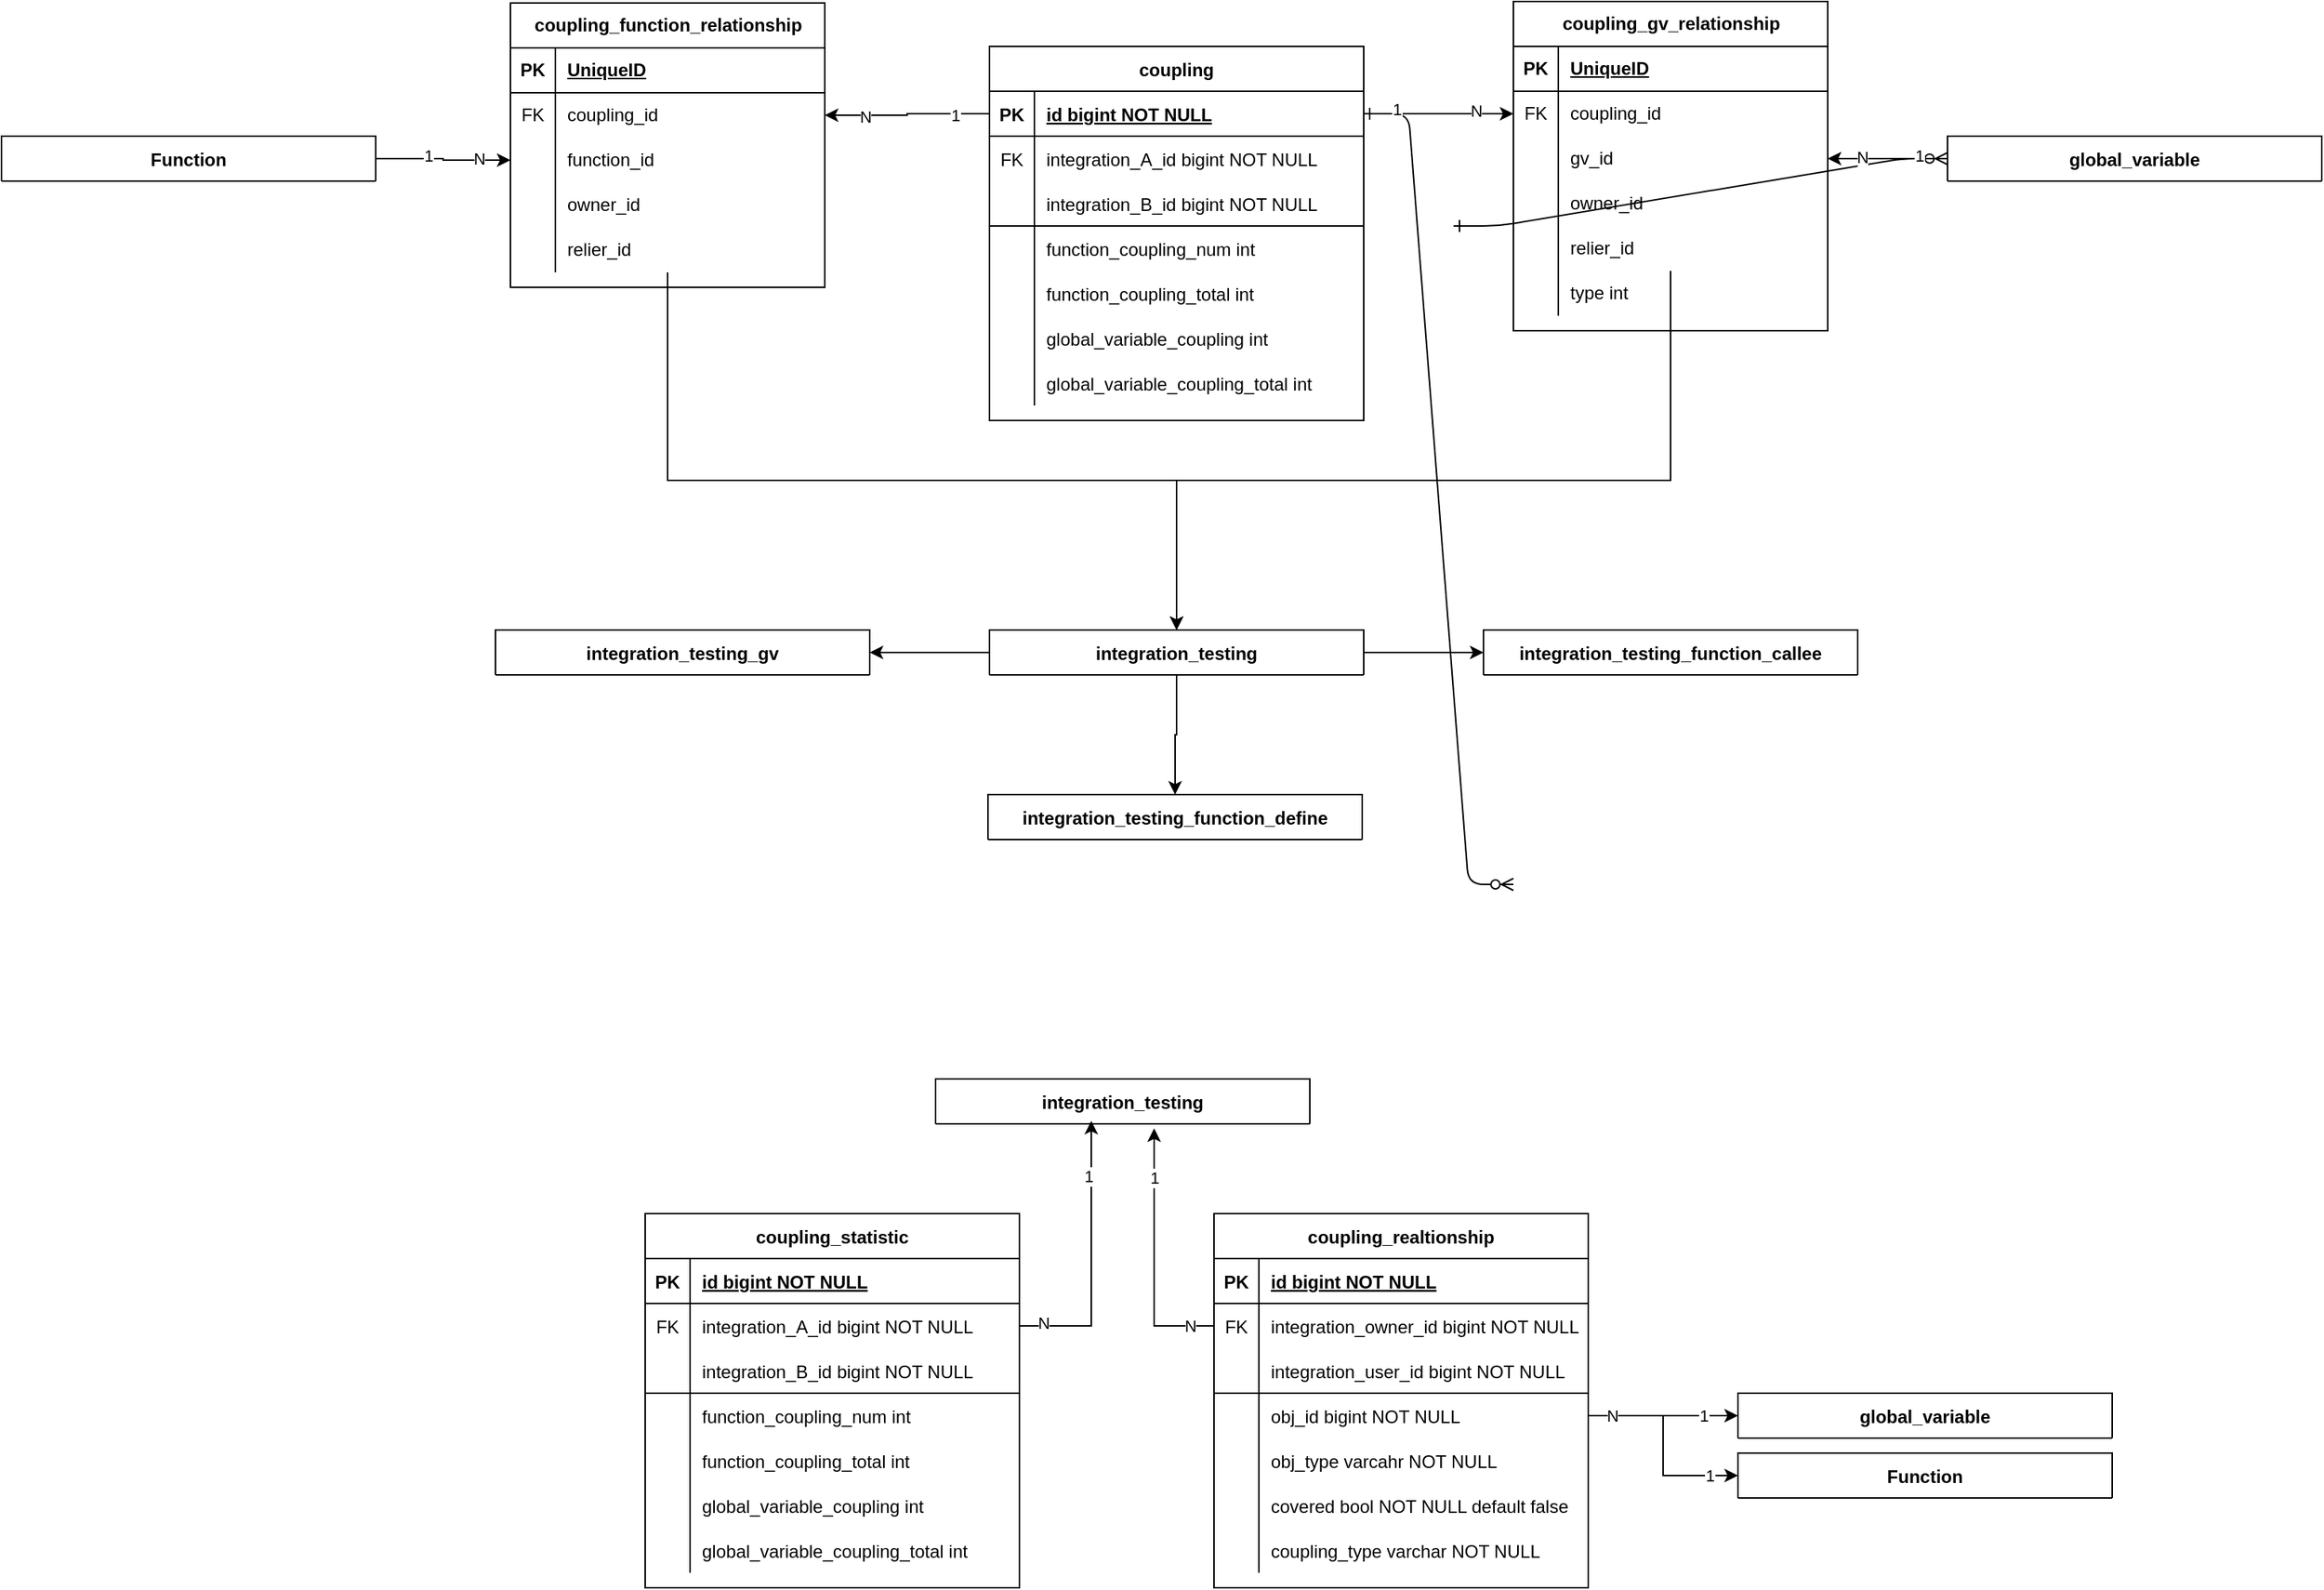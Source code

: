 <mxfile version="22.1.21" type="github" pages="2">
  <diagram id="R2lEEEUBdFMjLlhIrx00" name="Old">
    <mxGraphModel dx="1891" dy="793" grid="1" gridSize="10" guides="1" tooltips="1" connect="1" arrows="1" fold="1" page="1" pageScale="1" pageWidth="850" pageHeight="1100" math="0" shadow="0" extFonts="Permanent Marker^https://fonts.googleapis.com/css?family=Permanent+Marker">
      <root>
        <mxCell id="0" />
        <mxCell id="1" parent="0" />
        <mxCell id="C-vyLk0tnHw3VtMMgP7b-1" value="" style="edgeStyle=entityRelationEdgeStyle;endArrow=ERzeroToMany;startArrow=ERone;endFill=1;startFill=0;" parent="1" source="C-vyLk0tnHw3VtMMgP7b-24" target="C-vyLk0tnHw3VtMMgP7b-6" edge="1">
          <mxGeometry width="100" height="100" relative="1" as="geometry">
            <mxPoint x="340" y="720" as="sourcePoint" />
            <mxPoint x="440" y="620" as="targetPoint" />
          </mxGeometry>
        </mxCell>
        <mxCell id="C-vyLk0tnHw3VtMMgP7b-12" value="" style="edgeStyle=entityRelationEdgeStyle;endArrow=ERzeroToMany;startArrow=ERone;endFill=1;startFill=0;" parent="1" source="C-vyLk0tnHw3VtMMgP7b-3" target="C-vyLk0tnHw3VtMMgP7b-17" edge="1">
          <mxGeometry width="100" height="100" relative="1" as="geometry">
            <mxPoint x="400" y="180" as="sourcePoint" />
            <mxPoint x="460" y="205" as="targetPoint" />
          </mxGeometry>
        </mxCell>
        <mxCell id="1QObSHJRS9G9X844PiW6-132" value="&lt;br&gt;" style="edgeStyle=orthogonalEdgeStyle;rounded=0;orthogonalLoop=1;jettySize=auto;html=1;" edge="1" parent="1" source="C-vyLk0tnHw3VtMMgP7b-13" target="1QObSHJRS9G9X844PiW6-126">
          <mxGeometry relative="1" as="geometry" />
        </mxCell>
        <mxCell id="1QObSHJRS9G9X844PiW6-133" value="1" style="edgeLabel;html=1;align=center;verticalAlign=middle;resizable=0;points=[];" vertex="1" connectable="0" parent="1QObSHJRS9G9X844PiW6-132">
          <mxGeometry x="-0.525" y="-2" relative="1" as="geometry">
            <mxPoint as="offset" />
          </mxGeometry>
        </mxCell>
        <mxCell id="1QObSHJRS9G9X844PiW6-137" value="N" style="edgeLabel;html=1;align=center;verticalAlign=middle;resizable=0;points=[];" vertex="1" connectable="0" parent="1QObSHJRS9G9X844PiW6-132">
          <mxGeometry x="0.425" y="-1" relative="1" as="geometry">
            <mxPoint as="offset" />
          </mxGeometry>
        </mxCell>
        <mxCell id="C-vyLk0tnHw3VtMMgP7b-13" value="global_variable" style="shape=table;startSize=30;container=1;collapsible=1;childLayout=tableLayout;fixedRows=1;rowLines=0;fontStyle=1;align=center;resizeLast=1;" parent="1" vertex="1">
          <mxGeometry x="730" y="120" width="250" height="30" as="geometry" />
        </mxCell>
        <mxCell id="C-vyLk0tnHw3VtMMgP7b-14" value="" style="shape=partialRectangle;collapsible=0;dropTarget=0;pointerEvents=0;fillColor=none;points=[[0,0.5],[1,0.5]];portConstraint=eastwest;top=0;left=0;right=0;bottom=1;" parent="C-vyLk0tnHw3VtMMgP7b-13" vertex="1" visible="0">
          <mxGeometry y="30" width="250" height="30" as="geometry" />
        </mxCell>
        <mxCell id="C-vyLk0tnHw3VtMMgP7b-15" value="" style="shape=partialRectangle;overflow=hidden;connectable=0;fillColor=none;top=0;left=0;bottom=0;right=0;fontStyle=1;" parent="C-vyLk0tnHw3VtMMgP7b-14" vertex="1">
          <mxGeometry width="30" height="30" as="geometry">
            <mxRectangle width="30" height="30" as="alternateBounds" />
          </mxGeometry>
        </mxCell>
        <mxCell id="C-vyLk0tnHw3VtMMgP7b-16" value="" style="shape=partialRectangle;overflow=hidden;connectable=0;fillColor=none;top=0;left=0;bottom=0;right=0;align=left;spacingLeft=6;fontStyle=5;" parent="C-vyLk0tnHw3VtMMgP7b-14" vertex="1">
          <mxGeometry x="30" width="220" height="30" as="geometry">
            <mxRectangle width="220" height="30" as="alternateBounds" />
          </mxGeometry>
        </mxCell>
        <mxCell id="C-vyLk0tnHw3VtMMgP7b-17" value="" style="shape=partialRectangle;collapsible=0;dropTarget=0;pointerEvents=0;fillColor=none;points=[[0,0.5],[1,0.5]];portConstraint=eastwest;top=0;left=0;right=0;bottom=0;" parent="C-vyLk0tnHw3VtMMgP7b-13" vertex="1" visible="0">
          <mxGeometry y="60" width="250" height="30" as="geometry" />
        </mxCell>
        <mxCell id="C-vyLk0tnHw3VtMMgP7b-18" value="" style="shape=partialRectangle;overflow=hidden;connectable=0;fillColor=none;top=0;left=0;bottom=0;right=0;" parent="C-vyLk0tnHw3VtMMgP7b-17" vertex="1">
          <mxGeometry width="30" height="30" as="geometry">
            <mxRectangle width="30" height="30" as="alternateBounds" />
          </mxGeometry>
        </mxCell>
        <mxCell id="C-vyLk0tnHw3VtMMgP7b-19" value="" style="shape=partialRectangle;overflow=hidden;connectable=0;fillColor=none;top=0;left=0;bottom=0;right=0;align=left;spacingLeft=6;" parent="C-vyLk0tnHw3VtMMgP7b-17" vertex="1">
          <mxGeometry x="30" width="220" height="30" as="geometry">
            <mxRectangle width="220" height="30" as="alternateBounds" />
          </mxGeometry>
        </mxCell>
        <mxCell id="C-vyLk0tnHw3VtMMgP7b-20" value="" style="shape=partialRectangle;collapsible=0;dropTarget=0;pointerEvents=0;fillColor=none;points=[[0,0.5],[1,0.5]];portConstraint=eastwest;top=0;left=0;right=0;bottom=0;" parent="C-vyLk0tnHw3VtMMgP7b-13" vertex="1" visible="0">
          <mxGeometry y="90" width="250" height="30" as="geometry" />
        </mxCell>
        <mxCell id="C-vyLk0tnHw3VtMMgP7b-21" value="" style="shape=partialRectangle;overflow=hidden;connectable=0;fillColor=none;top=0;left=0;bottom=0;right=0;" parent="C-vyLk0tnHw3VtMMgP7b-20" vertex="1">
          <mxGeometry width="30" height="30" as="geometry">
            <mxRectangle width="30" height="30" as="alternateBounds" />
          </mxGeometry>
        </mxCell>
        <mxCell id="C-vyLk0tnHw3VtMMgP7b-22" value="" style="shape=partialRectangle;overflow=hidden;connectable=0;fillColor=none;top=0;left=0;bottom=0;right=0;align=left;spacingLeft=6;" parent="C-vyLk0tnHw3VtMMgP7b-20" vertex="1">
          <mxGeometry x="30" width="220" height="30" as="geometry">
            <mxRectangle width="220" height="30" as="alternateBounds" />
          </mxGeometry>
        </mxCell>
        <mxCell id="C-vyLk0tnHw3VtMMgP7b-23" value="coupling" style="shape=table;startSize=30;container=1;collapsible=1;childLayout=tableLayout;fixedRows=1;rowLines=0;fontStyle=1;align=center;resizeLast=1;" parent="1" vertex="1">
          <mxGeometry x="90" y="60" width="250" height="250" as="geometry" />
        </mxCell>
        <mxCell id="C-vyLk0tnHw3VtMMgP7b-24" value="" style="shape=partialRectangle;collapsible=0;dropTarget=0;pointerEvents=0;fillColor=none;points=[[0,0.5],[1,0.5]];portConstraint=eastwest;top=0;left=0;right=0;bottom=1;" parent="C-vyLk0tnHw3VtMMgP7b-23" vertex="1">
          <mxGeometry y="30" width="250" height="30" as="geometry" />
        </mxCell>
        <mxCell id="C-vyLk0tnHw3VtMMgP7b-25" value="PK" style="shape=partialRectangle;overflow=hidden;connectable=0;fillColor=none;top=0;left=0;bottom=0;right=0;fontStyle=1;" parent="C-vyLk0tnHw3VtMMgP7b-24" vertex="1">
          <mxGeometry width="30" height="30" as="geometry">
            <mxRectangle width="30" height="30" as="alternateBounds" />
          </mxGeometry>
        </mxCell>
        <mxCell id="C-vyLk0tnHw3VtMMgP7b-26" value="id bigint NOT NULL " style="shape=partialRectangle;overflow=hidden;connectable=0;fillColor=none;top=0;left=0;bottom=0;right=0;align=left;spacingLeft=6;fontStyle=5;" parent="C-vyLk0tnHw3VtMMgP7b-24" vertex="1">
          <mxGeometry x="30" width="220" height="30" as="geometry">
            <mxRectangle width="220" height="30" as="alternateBounds" />
          </mxGeometry>
        </mxCell>
        <mxCell id="C-vyLk0tnHw3VtMMgP7b-27" value="" style="shape=partialRectangle;collapsible=0;dropTarget=0;pointerEvents=0;fillColor=none;points=[[0,0.5],[1,0.5]];portConstraint=eastwest;top=0;left=0;right=0;bottom=0;" parent="C-vyLk0tnHw3VtMMgP7b-23" vertex="1">
          <mxGeometry y="60" width="250" height="30" as="geometry" />
        </mxCell>
        <mxCell id="C-vyLk0tnHw3VtMMgP7b-28" value="FK" style="shape=partialRectangle;overflow=hidden;connectable=0;fillColor=none;top=0;left=0;bottom=0;right=0;" parent="C-vyLk0tnHw3VtMMgP7b-27" vertex="1">
          <mxGeometry width="30" height="30" as="geometry">
            <mxRectangle width="30" height="30" as="alternateBounds" />
          </mxGeometry>
        </mxCell>
        <mxCell id="C-vyLk0tnHw3VtMMgP7b-29" value="integration_A_id bigint NOT NULL" style="shape=partialRectangle;overflow=hidden;connectable=0;fillColor=none;top=0;left=0;bottom=0;right=0;align=left;spacingLeft=6;" parent="C-vyLk0tnHw3VtMMgP7b-27" vertex="1">
          <mxGeometry x="30" width="220" height="30" as="geometry">
            <mxRectangle width="220" height="30" as="alternateBounds" />
          </mxGeometry>
        </mxCell>
        <mxCell id="1QObSHJRS9G9X844PiW6-48" style="shape=partialRectangle;collapsible=0;dropTarget=0;pointerEvents=0;fillColor=none;points=[[0,0.5],[1,0.5]];portConstraint=eastwest;top=0;left=0;right=0;bottom=0;" vertex="1" parent="C-vyLk0tnHw3VtMMgP7b-23">
          <mxGeometry y="90" width="250" height="30" as="geometry" />
        </mxCell>
        <mxCell id="1QObSHJRS9G9X844PiW6-49" style="shape=partialRectangle;overflow=hidden;connectable=0;fillColor=none;top=0;left=0;bottom=1;right=0;" vertex="1" parent="1QObSHJRS9G9X844PiW6-48">
          <mxGeometry width="30" height="30" as="geometry">
            <mxRectangle width="30" height="30" as="alternateBounds" />
          </mxGeometry>
        </mxCell>
        <mxCell id="1QObSHJRS9G9X844PiW6-50" value="integration_B_id bigint NOT NULL" style="shape=partialRectangle;overflow=hidden;connectable=0;fillColor=none;top=0;left=0;bottom=1;right=0;align=left;spacingLeft=6;" vertex="1" parent="1QObSHJRS9G9X844PiW6-48">
          <mxGeometry x="30" width="220" height="30" as="geometry">
            <mxRectangle width="220" height="30" as="alternateBounds" />
          </mxGeometry>
        </mxCell>
        <mxCell id="1QObSHJRS9G9X844PiW6-60" style="shape=partialRectangle;collapsible=0;dropTarget=0;pointerEvents=0;fillColor=none;points=[[0,0.5],[1,0.5]];portConstraint=eastwest;top=0;left=0;right=0;bottom=0;" vertex="1" parent="C-vyLk0tnHw3VtMMgP7b-23">
          <mxGeometry y="120" width="250" height="30" as="geometry" />
        </mxCell>
        <mxCell id="1QObSHJRS9G9X844PiW6-61" style="shape=partialRectangle;overflow=hidden;connectable=0;fillColor=none;top=0;left=0;bottom=0;right=0;" vertex="1" parent="1QObSHJRS9G9X844PiW6-60">
          <mxGeometry width="30" height="30" as="geometry">
            <mxRectangle width="30" height="30" as="alternateBounds" />
          </mxGeometry>
        </mxCell>
        <mxCell id="1QObSHJRS9G9X844PiW6-62" value="function_coupling_num int" style="shape=partialRectangle;overflow=hidden;connectable=0;fillColor=none;top=0;left=0;bottom=0;right=0;align=left;spacingLeft=6;" vertex="1" parent="1QObSHJRS9G9X844PiW6-60">
          <mxGeometry x="30" width="220" height="30" as="geometry">
            <mxRectangle width="220" height="30" as="alternateBounds" />
          </mxGeometry>
        </mxCell>
        <mxCell id="1QObSHJRS9G9X844PiW6-51" style="shape=partialRectangle;collapsible=0;dropTarget=0;pointerEvents=0;fillColor=none;points=[[0,0.5],[1,0.5]];portConstraint=eastwest;top=0;left=0;right=0;bottom=0;" vertex="1" parent="C-vyLk0tnHw3VtMMgP7b-23">
          <mxGeometry y="150" width="250" height="30" as="geometry" />
        </mxCell>
        <mxCell id="1QObSHJRS9G9X844PiW6-52" style="shape=partialRectangle;overflow=hidden;connectable=0;fillColor=none;top=0;left=0;bottom=0;right=0;" vertex="1" parent="1QObSHJRS9G9X844PiW6-51">
          <mxGeometry width="30" height="30" as="geometry">
            <mxRectangle width="30" height="30" as="alternateBounds" />
          </mxGeometry>
        </mxCell>
        <mxCell id="1QObSHJRS9G9X844PiW6-53" value="function_coupling_total int" style="shape=partialRectangle;overflow=hidden;connectable=0;fillColor=none;top=0;left=0;bottom=0;right=0;align=left;spacingLeft=6;" vertex="1" parent="1QObSHJRS9G9X844PiW6-51">
          <mxGeometry x="30" width="220" height="30" as="geometry">
            <mxRectangle width="220" height="30" as="alternateBounds" />
          </mxGeometry>
        </mxCell>
        <mxCell id="1QObSHJRS9G9X844PiW6-63" style="shape=partialRectangle;collapsible=0;dropTarget=0;pointerEvents=0;fillColor=none;points=[[0,0.5],[1,0.5]];portConstraint=eastwest;top=0;left=0;right=0;bottom=0;" vertex="1" parent="C-vyLk0tnHw3VtMMgP7b-23">
          <mxGeometry y="180" width="250" height="30" as="geometry" />
        </mxCell>
        <mxCell id="1QObSHJRS9G9X844PiW6-64" style="shape=partialRectangle;overflow=hidden;connectable=0;fillColor=none;top=0;left=0;bottom=0;right=0;" vertex="1" parent="1QObSHJRS9G9X844PiW6-63">
          <mxGeometry width="30" height="30" as="geometry">
            <mxRectangle width="30" height="30" as="alternateBounds" />
          </mxGeometry>
        </mxCell>
        <mxCell id="1QObSHJRS9G9X844PiW6-65" value="global_variable_coupling int" style="shape=partialRectangle;overflow=hidden;connectable=0;fillColor=none;top=0;left=0;bottom=0;right=0;align=left;spacingLeft=6;" vertex="1" parent="1QObSHJRS9G9X844PiW6-63">
          <mxGeometry x="30" width="220" height="30" as="geometry">
            <mxRectangle width="220" height="30" as="alternateBounds" />
          </mxGeometry>
        </mxCell>
        <mxCell id="1QObSHJRS9G9X844PiW6-54" style="shape=partialRectangle;collapsible=0;dropTarget=0;pointerEvents=0;fillColor=none;points=[[0,0.5],[1,0.5]];portConstraint=eastwest;top=0;left=0;right=0;bottom=0;" vertex="1" parent="C-vyLk0tnHw3VtMMgP7b-23">
          <mxGeometry y="210" width="250" height="30" as="geometry" />
        </mxCell>
        <mxCell id="1QObSHJRS9G9X844PiW6-55" style="shape=partialRectangle;overflow=hidden;connectable=0;fillColor=none;top=0;left=0;bottom=0;right=0;" vertex="1" parent="1QObSHJRS9G9X844PiW6-54">
          <mxGeometry width="30" height="30" as="geometry">
            <mxRectangle width="30" height="30" as="alternateBounds" />
          </mxGeometry>
        </mxCell>
        <mxCell id="1QObSHJRS9G9X844PiW6-56" value="global_variable_coupling_total int" style="shape=partialRectangle;overflow=hidden;connectable=0;fillColor=none;top=0;left=0;bottom=0;right=0;align=left;spacingLeft=6;" vertex="1" parent="1QObSHJRS9G9X844PiW6-54">
          <mxGeometry x="30" width="220" height="30" as="geometry">
            <mxRectangle width="220" height="30" as="alternateBounds" />
          </mxGeometry>
        </mxCell>
        <mxCell id="1QObSHJRS9G9X844PiW6-142" style="edgeStyle=orthogonalEdgeStyle;rounded=0;orthogonalLoop=1;jettySize=auto;html=1;entryX=0;entryY=0.5;entryDx=0;entryDy=0;" edge="1" parent="1" source="1QObSHJRS9G9X844PiW6-32" target="1QObSHJRS9G9X844PiW6-113">
          <mxGeometry relative="1" as="geometry" />
        </mxCell>
        <mxCell id="1QObSHJRS9G9X844PiW6-143" value="1" style="edgeLabel;html=1;align=center;verticalAlign=middle;resizable=0;points=[];" vertex="1" connectable="0" parent="1QObSHJRS9G9X844PiW6-142">
          <mxGeometry x="-0.24" y="2" relative="1" as="geometry">
            <mxPoint as="offset" />
          </mxGeometry>
        </mxCell>
        <mxCell id="1QObSHJRS9G9X844PiW6-144" value="N" style="edgeLabel;html=1;align=center;verticalAlign=middle;resizable=0;points=[];" vertex="1" connectable="0" parent="1QObSHJRS9G9X844PiW6-142">
          <mxGeometry x="0.533" y="1" relative="1" as="geometry">
            <mxPoint as="offset" />
          </mxGeometry>
        </mxCell>
        <mxCell id="1QObSHJRS9G9X844PiW6-32" value="Function" style="shape=table;startSize=30;container=1;collapsible=1;childLayout=tableLayout;fixedRows=1;rowLines=0;fontStyle=1;align=center;resizeLast=1;" vertex="1" parent="1">
          <mxGeometry x="-570" y="120" width="250" height="30" as="geometry" />
        </mxCell>
        <mxCell id="1QObSHJRS9G9X844PiW6-33" value="" style="shape=partialRectangle;collapsible=0;dropTarget=0;pointerEvents=0;fillColor=none;points=[[0,0.5],[1,0.5]];portConstraint=eastwest;top=0;left=0;right=0;bottom=1;" vertex="1" visible="0" parent="1QObSHJRS9G9X844PiW6-32">
          <mxGeometry y="30" width="250" height="30" as="geometry" />
        </mxCell>
        <mxCell id="1QObSHJRS9G9X844PiW6-34" value="" style="shape=partialRectangle;overflow=hidden;connectable=0;fillColor=none;top=0;left=0;bottom=0;right=0;fontStyle=1;" vertex="1" parent="1QObSHJRS9G9X844PiW6-33">
          <mxGeometry width="30" height="30" as="geometry">
            <mxRectangle width="30" height="30" as="alternateBounds" />
          </mxGeometry>
        </mxCell>
        <mxCell id="1QObSHJRS9G9X844PiW6-35" value=" " style="shape=partialRectangle;overflow=hidden;connectable=0;fillColor=none;top=0;left=0;bottom=0;right=0;align=left;spacingLeft=6;fontStyle=5;" vertex="1" parent="1QObSHJRS9G9X844PiW6-33">
          <mxGeometry x="30" width="220" height="30" as="geometry">
            <mxRectangle width="220" height="30" as="alternateBounds" />
          </mxGeometry>
        </mxCell>
        <mxCell id="1QObSHJRS9G9X844PiW6-36" value="" style="shape=partialRectangle;collapsible=0;dropTarget=0;pointerEvents=0;fillColor=none;points=[[0,0.5],[1,0.5]];portConstraint=eastwest;top=0;left=0;right=0;bottom=0;" vertex="1" visible="0" parent="1QObSHJRS9G9X844PiW6-32">
          <mxGeometry y="60" width="250" height="30" as="geometry" />
        </mxCell>
        <mxCell id="1QObSHJRS9G9X844PiW6-37" value="" style="shape=partialRectangle;overflow=hidden;connectable=0;fillColor=none;top=0;left=0;bottom=0;right=0;" vertex="1" parent="1QObSHJRS9G9X844PiW6-36">
          <mxGeometry width="30" height="30" as="geometry">
            <mxRectangle width="30" height="30" as="alternateBounds" />
          </mxGeometry>
        </mxCell>
        <mxCell id="1QObSHJRS9G9X844PiW6-38" value="" style="shape=partialRectangle;overflow=hidden;connectable=0;fillColor=none;top=0;left=0;bottom=0;right=0;align=left;spacingLeft=6;" vertex="1" parent="1QObSHJRS9G9X844PiW6-36">
          <mxGeometry x="30" width="220" height="30" as="geometry">
            <mxRectangle width="220" height="30" as="alternateBounds" />
          </mxGeometry>
        </mxCell>
        <mxCell id="1QObSHJRS9G9X844PiW6-106" value="coupling_function_relationship" style="shape=table;startSize=30;container=1;collapsible=1;childLayout=tableLayout;fixedRows=1;rowLines=0;fontStyle=1;align=center;resizeLast=1;html=1;" vertex="1" parent="1">
          <mxGeometry x="-230" y="31" width="210" height="190" as="geometry" />
        </mxCell>
        <mxCell id="1QObSHJRS9G9X844PiW6-107" value="" style="shape=tableRow;horizontal=0;startSize=0;swimlaneHead=0;swimlaneBody=0;fillColor=none;collapsible=0;dropTarget=0;points=[[0,0.5],[1,0.5]];portConstraint=eastwest;top=0;left=0;right=0;bottom=1;" vertex="1" parent="1QObSHJRS9G9X844PiW6-106">
          <mxGeometry y="30" width="210" height="30" as="geometry" />
        </mxCell>
        <mxCell id="1QObSHJRS9G9X844PiW6-108" value="PK" style="shape=partialRectangle;connectable=0;fillColor=none;top=0;left=0;bottom=0;right=0;fontStyle=1;overflow=hidden;whiteSpace=wrap;html=1;" vertex="1" parent="1QObSHJRS9G9X844PiW6-107">
          <mxGeometry width="30" height="30" as="geometry">
            <mxRectangle width="30" height="30" as="alternateBounds" />
          </mxGeometry>
        </mxCell>
        <mxCell id="1QObSHJRS9G9X844PiW6-109" value="UniqueID" style="shape=partialRectangle;connectable=0;fillColor=none;top=0;left=0;bottom=0;right=0;align=left;spacingLeft=6;fontStyle=5;overflow=hidden;whiteSpace=wrap;html=1;" vertex="1" parent="1QObSHJRS9G9X844PiW6-107">
          <mxGeometry x="30" width="180" height="30" as="geometry">
            <mxRectangle width="180" height="30" as="alternateBounds" />
          </mxGeometry>
        </mxCell>
        <mxCell id="1QObSHJRS9G9X844PiW6-110" value="" style="shape=tableRow;horizontal=0;startSize=0;swimlaneHead=0;swimlaneBody=0;fillColor=none;collapsible=0;dropTarget=0;points=[[0,0.5],[1,0.5]];portConstraint=eastwest;top=0;left=0;right=0;bottom=0;" vertex="1" parent="1QObSHJRS9G9X844PiW6-106">
          <mxGeometry y="60" width="210" height="30" as="geometry" />
        </mxCell>
        <mxCell id="1QObSHJRS9G9X844PiW6-111" value="FK" style="shape=partialRectangle;connectable=0;fillColor=none;top=0;left=0;bottom=0;right=0;editable=1;overflow=hidden;whiteSpace=wrap;html=1;" vertex="1" parent="1QObSHJRS9G9X844PiW6-110">
          <mxGeometry width="30" height="30" as="geometry">
            <mxRectangle width="30" height="30" as="alternateBounds" />
          </mxGeometry>
        </mxCell>
        <mxCell id="1QObSHJRS9G9X844PiW6-112" value="coupling_id" style="shape=partialRectangle;connectable=0;fillColor=none;top=0;left=0;bottom=0;right=0;align=left;spacingLeft=6;overflow=hidden;whiteSpace=wrap;html=1;" vertex="1" parent="1QObSHJRS9G9X844PiW6-110">
          <mxGeometry x="30" width="180" height="30" as="geometry">
            <mxRectangle width="180" height="30" as="alternateBounds" />
          </mxGeometry>
        </mxCell>
        <mxCell id="1QObSHJRS9G9X844PiW6-113" value="" style="shape=tableRow;horizontal=0;startSize=0;swimlaneHead=0;swimlaneBody=0;fillColor=none;collapsible=0;dropTarget=0;points=[[0,0.5],[1,0.5]];portConstraint=eastwest;top=0;left=0;right=0;bottom=0;" vertex="1" parent="1QObSHJRS9G9X844PiW6-106">
          <mxGeometry y="90" width="210" height="30" as="geometry" />
        </mxCell>
        <mxCell id="1QObSHJRS9G9X844PiW6-114" value="" style="shape=partialRectangle;connectable=0;fillColor=none;top=0;left=0;bottom=0;right=0;editable=1;overflow=hidden;whiteSpace=wrap;html=1;" vertex="1" parent="1QObSHJRS9G9X844PiW6-113">
          <mxGeometry width="30" height="30" as="geometry">
            <mxRectangle width="30" height="30" as="alternateBounds" />
          </mxGeometry>
        </mxCell>
        <mxCell id="1QObSHJRS9G9X844PiW6-115" value="function_id" style="shape=partialRectangle;connectable=0;fillColor=none;top=0;left=0;bottom=0;right=0;align=left;spacingLeft=6;overflow=hidden;whiteSpace=wrap;html=1;" vertex="1" parent="1QObSHJRS9G9X844PiW6-113">
          <mxGeometry x="30" width="180" height="30" as="geometry">
            <mxRectangle width="180" height="30" as="alternateBounds" />
          </mxGeometry>
        </mxCell>
        <mxCell id="1QObSHJRS9G9X844PiW6-253" style="shape=tableRow;horizontal=0;startSize=0;swimlaneHead=0;swimlaneBody=0;fillColor=none;collapsible=0;dropTarget=0;points=[[0,0.5],[1,0.5]];portConstraint=eastwest;top=0;left=0;right=0;bottom=0;" vertex="1" parent="1QObSHJRS9G9X844PiW6-106">
          <mxGeometry y="120" width="210" height="30" as="geometry" />
        </mxCell>
        <mxCell id="1QObSHJRS9G9X844PiW6-254" style="shape=partialRectangle;connectable=0;fillColor=none;top=0;left=0;bottom=0;right=0;editable=1;overflow=hidden;whiteSpace=wrap;html=1;" vertex="1" parent="1QObSHJRS9G9X844PiW6-253">
          <mxGeometry width="30" height="30" as="geometry">
            <mxRectangle width="30" height="30" as="alternateBounds" />
          </mxGeometry>
        </mxCell>
        <mxCell id="1QObSHJRS9G9X844PiW6-255" value="owner_id" style="shape=partialRectangle;connectable=0;fillColor=none;top=0;left=0;bottom=0;right=0;align=left;spacingLeft=6;overflow=hidden;whiteSpace=wrap;html=1;" vertex="1" parent="1QObSHJRS9G9X844PiW6-253">
          <mxGeometry x="30" width="180" height="30" as="geometry">
            <mxRectangle width="180" height="30" as="alternateBounds" />
          </mxGeometry>
        </mxCell>
        <mxCell id="1QObSHJRS9G9X844PiW6-250" style="shape=tableRow;horizontal=0;startSize=0;swimlaneHead=0;swimlaneBody=0;fillColor=none;collapsible=0;dropTarget=0;points=[[0,0.5],[1,0.5]];portConstraint=eastwest;top=0;left=0;right=0;bottom=0;" vertex="1" parent="1QObSHJRS9G9X844PiW6-106">
          <mxGeometry y="150" width="210" height="30" as="geometry" />
        </mxCell>
        <mxCell id="1QObSHJRS9G9X844PiW6-251" style="shape=partialRectangle;connectable=0;fillColor=none;top=0;left=0;bottom=0;right=0;editable=1;overflow=hidden;whiteSpace=wrap;html=1;" vertex="1" parent="1QObSHJRS9G9X844PiW6-250">
          <mxGeometry width="30" height="30" as="geometry">
            <mxRectangle width="30" height="30" as="alternateBounds" />
          </mxGeometry>
        </mxCell>
        <mxCell id="1QObSHJRS9G9X844PiW6-252" value="relier_id" style="shape=partialRectangle;connectable=0;fillColor=none;top=0;left=0;bottom=0;right=0;align=left;spacingLeft=6;overflow=hidden;whiteSpace=wrap;html=1;" vertex="1" parent="1QObSHJRS9G9X844PiW6-250">
          <mxGeometry x="30" width="180" height="30" as="geometry">
            <mxRectangle width="180" height="30" as="alternateBounds" />
          </mxGeometry>
        </mxCell>
        <mxCell id="1QObSHJRS9G9X844PiW6-119" value="coupling_gv_relationship" style="shape=table;startSize=30;container=1;collapsible=1;childLayout=tableLayout;fixedRows=1;rowLines=0;fontStyle=1;align=center;resizeLast=1;html=1;" vertex="1" parent="1">
          <mxGeometry x="440" y="30" width="210" height="220" as="geometry" />
        </mxCell>
        <mxCell id="1QObSHJRS9G9X844PiW6-120" value="" style="shape=tableRow;horizontal=0;startSize=0;swimlaneHead=0;swimlaneBody=0;fillColor=none;collapsible=0;dropTarget=0;points=[[0,0.5],[1,0.5]];portConstraint=eastwest;top=0;left=0;right=0;bottom=1;" vertex="1" parent="1QObSHJRS9G9X844PiW6-119">
          <mxGeometry y="30" width="210" height="30" as="geometry" />
        </mxCell>
        <mxCell id="1QObSHJRS9G9X844PiW6-121" value="PK" style="shape=partialRectangle;connectable=0;fillColor=none;top=0;left=0;bottom=0;right=0;fontStyle=1;overflow=hidden;whiteSpace=wrap;html=1;" vertex="1" parent="1QObSHJRS9G9X844PiW6-120">
          <mxGeometry width="30" height="30" as="geometry">
            <mxRectangle width="30" height="30" as="alternateBounds" />
          </mxGeometry>
        </mxCell>
        <mxCell id="1QObSHJRS9G9X844PiW6-122" value="UniqueID" style="shape=partialRectangle;connectable=0;fillColor=none;top=0;left=0;bottom=0;right=0;align=left;spacingLeft=6;fontStyle=5;overflow=hidden;whiteSpace=wrap;html=1;" vertex="1" parent="1QObSHJRS9G9X844PiW6-120">
          <mxGeometry x="30" width="180" height="30" as="geometry">
            <mxRectangle width="180" height="30" as="alternateBounds" />
          </mxGeometry>
        </mxCell>
        <mxCell id="1QObSHJRS9G9X844PiW6-123" value="" style="shape=tableRow;horizontal=0;startSize=0;swimlaneHead=0;swimlaneBody=0;fillColor=none;collapsible=0;dropTarget=0;points=[[0,0.5],[1,0.5]];portConstraint=eastwest;top=0;left=0;right=0;bottom=0;" vertex="1" parent="1QObSHJRS9G9X844PiW6-119">
          <mxGeometry y="60" width="210" height="30" as="geometry" />
        </mxCell>
        <mxCell id="1QObSHJRS9G9X844PiW6-124" value="FK" style="shape=partialRectangle;connectable=0;fillColor=none;top=0;left=0;bottom=0;right=0;editable=1;overflow=hidden;whiteSpace=wrap;html=1;" vertex="1" parent="1QObSHJRS9G9X844PiW6-123">
          <mxGeometry width="30" height="30" as="geometry">
            <mxRectangle width="30" height="30" as="alternateBounds" />
          </mxGeometry>
        </mxCell>
        <mxCell id="1QObSHJRS9G9X844PiW6-125" value="coupling_id" style="shape=partialRectangle;connectable=0;fillColor=none;top=0;left=0;bottom=0;right=0;align=left;spacingLeft=6;overflow=hidden;whiteSpace=wrap;html=1;" vertex="1" parent="1QObSHJRS9G9X844PiW6-123">
          <mxGeometry x="30" width="180" height="30" as="geometry">
            <mxRectangle width="180" height="30" as="alternateBounds" />
          </mxGeometry>
        </mxCell>
        <mxCell id="1QObSHJRS9G9X844PiW6-126" value="" style="shape=tableRow;horizontal=0;startSize=0;swimlaneHead=0;swimlaneBody=0;fillColor=none;collapsible=0;dropTarget=0;points=[[0,0.5],[1,0.5]];portConstraint=eastwest;top=0;left=0;right=0;bottom=0;" vertex="1" parent="1QObSHJRS9G9X844PiW6-119">
          <mxGeometry y="90" width="210" height="30" as="geometry" />
        </mxCell>
        <mxCell id="1QObSHJRS9G9X844PiW6-127" value="" style="shape=partialRectangle;connectable=0;fillColor=none;top=0;left=0;bottom=0;right=0;editable=1;overflow=hidden;whiteSpace=wrap;html=1;" vertex="1" parent="1QObSHJRS9G9X844PiW6-126">
          <mxGeometry width="30" height="30" as="geometry">
            <mxRectangle width="30" height="30" as="alternateBounds" />
          </mxGeometry>
        </mxCell>
        <mxCell id="1QObSHJRS9G9X844PiW6-128" value="gv_id" style="shape=partialRectangle;connectable=0;fillColor=none;top=0;left=0;bottom=0;right=0;align=left;spacingLeft=6;overflow=hidden;whiteSpace=wrap;html=1;" vertex="1" parent="1QObSHJRS9G9X844PiW6-126">
          <mxGeometry x="30" width="180" height="30" as="geometry">
            <mxRectangle width="180" height="30" as="alternateBounds" />
          </mxGeometry>
        </mxCell>
        <mxCell id="1QObSHJRS9G9X844PiW6-244" style="shape=tableRow;horizontal=0;startSize=0;swimlaneHead=0;swimlaneBody=0;fillColor=none;collapsible=0;dropTarget=0;points=[[0,0.5],[1,0.5]];portConstraint=eastwest;top=0;left=0;right=0;bottom=0;" vertex="1" parent="1QObSHJRS9G9X844PiW6-119">
          <mxGeometry y="120" width="210" height="30" as="geometry" />
        </mxCell>
        <mxCell id="1QObSHJRS9G9X844PiW6-245" style="shape=partialRectangle;connectable=0;fillColor=none;top=0;left=0;bottom=0;right=0;editable=1;overflow=hidden;whiteSpace=wrap;html=1;" vertex="1" parent="1QObSHJRS9G9X844PiW6-244">
          <mxGeometry width="30" height="30" as="geometry">
            <mxRectangle width="30" height="30" as="alternateBounds" />
          </mxGeometry>
        </mxCell>
        <mxCell id="1QObSHJRS9G9X844PiW6-246" value="owner_id" style="shape=partialRectangle;connectable=0;fillColor=none;top=0;left=0;bottom=0;right=0;align=left;spacingLeft=6;overflow=hidden;whiteSpace=wrap;html=1;" vertex="1" parent="1QObSHJRS9G9X844PiW6-244">
          <mxGeometry x="30" width="180" height="30" as="geometry">
            <mxRectangle width="180" height="30" as="alternateBounds" />
          </mxGeometry>
        </mxCell>
        <mxCell id="1QObSHJRS9G9X844PiW6-247" style="shape=tableRow;horizontal=0;startSize=0;swimlaneHead=0;swimlaneBody=0;fillColor=none;collapsible=0;dropTarget=0;points=[[0,0.5],[1,0.5]];portConstraint=eastwest;top=0;left=0;right=0;bottom=0;" vertex="1" parent="1QObSHJRS9G9X844PiW6-119">
          <mxGeometry y="150" width="210" height="30" as="geometry" />
        </mxCell>
        <mxCell id="1QObSHJRS9G9X844PiW6-248" style="shape=partialRectangle;connectable=0;fillColor=none;top=0;left=0;bottom=0;right=0;editable=1;overflow=hidden;whiteSpace=wrap;html=1;" vertex="1" parent="1QObSHJRS9G9X844PiW6-247">
          <mxGeometry width="30" height="30" as="geometry">
            <mxRectangle width="30" height="30" as="alternateBounds" />
          </mxGeometry>
        </mxCell>
        <mxCell id="1QObSHJRS9G9X844PiW6-249" value="relier_id" style="shape=partialRectangle;connectable=0;fillColor=none;top=0;left=0;bottom=0;right=0;align=left;spacingLeft=6;overflow=hidden;whiteSpace=wrap;html=1;" vertex="1" parent="1QObSHJRS9G9X844PiW6-247">
          <mxGeometry x="30" width="180" height="30" as="geometry">
            <mxRectangle width="180" height="30" as="alternateBounds" />
          </mxGeometry>
        </mxCell>
        <mxCell id="1QObSHJRS9G9X844PiW6-259" style="shape=tableRow;horizontal=0;startSize=0;swimlaneHead=0;swimlaneBody=0;fillColor=none;collapsible=0;dropTarget=0;points=[[0,0.5],[1,0.5]];portConstraint=eastwest;top=0;left=0;right=0;bottom=0;" vertex="1" parent="1QObSHJRS9G9X844PiW6-119">
          <mxGeometry y="180" width="210" height="30" as="geometry" />
        </mxCell>
        <mxCell id="1QObSHJRS9G9X844PiW6-260" style="shape=partialRectangle;connectable=0;fillColor=none;top=0;left=0;bottom=0;right=0;editable=1;overflow=hidden;whiteSpace=wrap;html=1;" vertex="1" parent="1QObSHJRS9G9X844PiW6-259">
          <mxGeometry width="30" height="30" as="geometry">
            <mxRectangle width="30" height="30" as="alternateBounds" />
          </mxGeometry>
        </mxCell>
        <mxCell id="1QObSHJRS9G9X844PiW6-261" value="type int" style="shape=partialRectangle;connectable=0;fillColor=none;top=0;left=0;bottom=0;right=0;align=left;spacingLeft=6;overflow=hidden;whiteSpace=wrap;html=1;" vertex="1" parent="1QObSHJRS9G9X844PiW6-259">
          <mxGeometry x="30" width="180" height="30" as="geometry">
            <mxRectangle width="180" height="30" as="alternateBounds" />
          </mxGeometry>
        </mxCell>
        <mxCell id="1QObSHJRS9G9X844PiW6-129" style="edgeStyle=orthogonalEdgeStyle;rounded=0;orthogonalLoop=1;jettySize=auto;html=1;" edge="1" parent="1" source="C-vyLk0tnHw3VtMMgP7b-24" target="1QObSHJRS9G9X844PiW6-123">
          <mxGeometry relative="1" as="geometry" />
        </mxCell>
        <mxCell id="1QObSHJRS9G9X844PiW6-130" value="N" style="edgeLabel;html=1;align=center;verticalAlign=middle;resizable=0;points=[];" vertex="1" connectable="0" parent="1QObSHJRS9G9X844PiW6-129">
          <mxGeometry x="0.5" y="2" relative="1" as="geometry">
            <mxPoint as="offset" />
          </mxGeometry>
        </mxCell>
        <mxCell id="1QObSHJRS9G9X844PiW6-131" value="1" style="edgeLabel;html=1;align=center;verticalAlign=middle;resizable=0;points=[];" vertex="1" connectable="0" parent="1QObSHJRS9G9X844PiW6-129">
          <mxGeometry x="-0.56" y="3" relative="1" as="geometry">
            <mxPoint as="offset" />
          </mxGeometry>
        </mxCell>
        <mxCell id="1QObSHJRS9G9X844PiW6-138" style="edgeStyle=orthogonalEdgeStyle;rounded=0;orthogonalLoop=1;jettySize=auto;html=1;" edge="1" parent="1" source="C-vyLk0tnHw3VtMMgP7b-24" target="1QObSHJRS9G9X844PiW6-110">
          <mxGeometry relative="1" as="geometry" />
        </mxCell>
        <mxCell id="1QObSHJRS9G9X844PiW6-139" value="N" style="edgeLabel;html=1;align=center;verticalAlign=middle;resizable=0;points=[];" vertex="1" connectable="0" parent="1QObSHJRS9G9X844PiW6-138">
          <mxGeometry x="0.52" y="3" relative="1" as="geometry">
            <mxPoint y="-2" as="offset" />
          </mxGeometry>
        </mxCell>
        <mxCell id="1QObSHJRS9G9X844PiW6-140" value="1" style="edgeLabel;html=1;align=center;verticalAlign=middle;resizable=0;points=[];" vertex="1" connectable="0" parent="1QObSHJRS9G9X844PiW6-138">
          <mxGeometry x="-0.587" y="1" relative="1" as="geometry">
            <mxPoint as="offset" />
          </mxGeometry>
        </mxCell>
        <mxCell id="1QObSHJRS9G9X844PiW6-195" value="" style="edgeStyle=orthogonalEdgeStyle;rounded=0;orthogonalLoop=1;jettySize=auto;html=1;" edge="1" parent="1" source="1QObSHJRS9G9X844PiW6-148" target="1QObSHJRS9G9X844PiW6-173">
          <mxGeometry relative="1" as="geometry" />
        </mxCell>
        <mxCell id="1QObSHJRS9G9X844PiW6-219" value="" style="edgeStyle=orthogonalEdgeStyle;rounded=0;orthogonalLoop=1;jettySize=auto;html=1;" edge="1" parent="1" source="1QObSHJRS9G9X844PiW6-148" target="1QObSHJRS9G9X844PiW6-197">
          <mxGeometry relative="1" as="geometry" />
        </mxCell>
        <mxCell id="1QObSHJRS9G9X844PiW6-243" value="" style="edgeStyle=orthogonalEdgeStyle;rounded=0;orthogonalLoop=1;jettySize=auto;html=1;" edge="1" parent="1" source="1QObSHJRS9G9X844PiW6-148" target="1QObSHJRS9G9X844PiW6-221">
          <mxGeometry relative="1" as="geometry" />
        </mxCell>
        <mxCell id="1QObSHJRS9G9X844PiW6-148" value="integration_testing" style="shape=table;startSize=30;container=1;collapsible=1;childLayout=tableLayout;fixedRows=1;rowLines=0;fontStyle=1;align=center;resizeLast=1;" vertex="1" parent="1">
          <mxGeometry x="90" y="450" width="250" height="30" as="geometry" />
        </mxCell>
        <mxCell id="1QObSHJRS9G9X844PiW6-149" value="" style="shape=partialRectangle;collapsible=0;dropTarget=0;pointerEvents=0;fillColor=none;points=[[0,0.5],[1,0.5]];portConstraint=eastwest;top=0;left=0;right=0;bottom=1;" vertex="1" visible="0" parent="1QObSHJRS9G9X844PiW6-148">
          <mxGeometry y="30" width="250" height="30" as="geometry" />
        </mxCell>
        <mxCell id="1QObSHJRS9G9X844PiW6-150" value="PK" style="shape=partialRectangle;overflow=hidden;connectable=0;fillColor=none;top=0;left=0;bottom=0;right=0;fontStyle=1;" vertex="1" parent="1QObSHJRS9G9X844PiW6-149">
          <mxGeometry width="30" height="30" as="geometry">
            <mxRectangle width="30" height="30" as="alternateBounds" />
          </mxGeometry>
        </mxCell>
        <mxCell id="1QObSHJRS9G9X844PiW6-151" value="id bigint NOT NULL " style="shape=partialRectangle;overflow=hidden;connectable=0;fillColor=none;top=0;left=0;bottom=0;right=0;align=left;spacingLeft=6;fontStyle=5;" vertex="1" parent="1QObSHJRS9G9X844PiW6-149">
          <mxGeometry x="30" width="220" height="30" as="geometry">
            <mxRectangle width="220" height="30" as="alternateBounds" />
          </mxGeometry>
        </mxCell>
        <mxCell id="1QObSHJRS9G9X844PiW6-152" value="" style="shape=partialRectangle;collapsible=0;dropTarget=0;pointerEvents=0;fillColor=none;points=[[0,0.5],[1,0.5]];portConstraint=eastwest;top=0;left=0;right=0;bottom=0;" vertex="1" visible="0" parent="1QObSHJRS9G9X844PiW6-148">
          <mxGeometry y="60" width="250" height="30" as="geometry" />
        </mxCell>
        <mxCell id="1QObSHJRS9G9X844PiW6-153" value="" style="shape=partialRectangle;overflow=hidden;connectable=0;fillColor=none;top=0;left=0;bottom=0;right=0;" vertex="1" parent="1QObSHJRS9G9X844PiW6-152">
          <mxGeometry width="30" height="30" as="geometry">
            <mxRectangle width="30" height="30" as="alternateBounds" />
          </mxGeometry>
        </mxCell>
        <mxCell id="1QObSHJRS9G9X844PiW6-154" value="integration_A_id bigint NOT NULL" style="shape=partialRectangle;overflow=hidden;connectable=0;fillColor=none;top=0;left=0;bottom=0;right=0;align=left;spacingLeft=6;" vertex="1" parent="1QObSHJRS9G9X844PiW6-152">
          <mxGeometry x="30" width="220" height="30" as="geometry">
            <mxRectangle width="220" height="30" as="alternateBounds" />
          </mxGeometry>
        </mxCell>
        <mxCell id="1QObSHJRS9G9X844PiW6-155" style="shape=partialRectangle;collapsible=0;dropTarget=0;pointerEvents=0;fillColor=none;points=[[0,0.5],[1,0.5]];portConstraint=eastwest;top=0;left=0;right=0;bottom=0;" vertex="1" visible="0" parent="1QObSHJRS9G9X844PiW6-148">
          <mxGeometry y="90" width="250" height="30" as="geometry" />
        </mxCell>
        <mxCell id="1QObSHJRS9G9X844PiW6-156" style="shape=partialRectangle;overflow=hidden;connectable=0;fillColor=none;top=0;left=0;bottom=0;right=0;" vertex="1" parent="1QObSHJRS9G9X844PiW6-155">
          <mxGeometry width="30" height="30" as="geometry">
            <mxRectangle width="30" height="30" as="alternateBounds" />
          </mxGeometry>
        </mxCell>
        <mxCell id="1QObSHJRS9G9X844PiW6-157" value="integration_B_id bigint NOT NULL" style="shape=partialRectangle;overflow=hidden;connectable=0;fillColor=none;top=0;left=0;bottom=0;right=0;align=left;spacingLeft=6;" vertex="1" parent="1QObSHJRS9G9X844PiW6-155">
          <mxGeometry x="30" width="220" height="30" as="geometry">
            <mxRectangle width="220" height="30" as="alternateBounds" />
          </mxGeometry>
        </mxCell>
        <mxCell id="1QObSHJRS9G9X844PiW6-158" style="shape=partialRectangle;collapsible=0;dropTarget=0;pointerEvents=0;fillColor=none;points=[[0,0.5],[1,0.5]];portConstraint=eastwest;top=0;left=0;right=0;bottom=0;" vertex="1" visible="0" parent="1QObSHJRS9G9X844PiW6-148">
          <mxGeometry y="120" width="250" height="30" as="geometry" />
        </mxCell>
        <mxCell id="1QObSHJRS9G9X844PiW6-159" style="shape=partialRectangle;overflow=hidden;connectable=0;fillColor=none;top=0;left=0;bottom=0;right=0;" vertex="1" parent="1QObSHJRS9G9X844PiW6-158">
          <mxGeometry width="30" height="30" as="geometry">
            <mxRectangle width="30" height="30" as="alternateBounds" />
          </mxGeometry>
        </mxCell>
        <mxCell id="1QObSHJRS9G9X844PiW6-160" value="function_coupling_num int" style="shape=partialRectangle;overflow=hidden;connectable=0;fillColor=none;top=0;left=0;bottom=0;right=0;align=left;spacingLeft=6;" vertex="1" parent="1QObSHJRS9G9X844PiW6-158">
          <mxGeometry x="30" width="220" height="30" as="geometry">
            <mxRectangle width="220" height="30" as="alternateBounds" />
          </mxGeometry>
        </mxCell>
        <mxCell id="1QObSHJRS9G9X844PiW6-161" style="shape=partialRectangle;collapsible=0;dropTarget=0;pointerEvents=0;fillColor=none;points=[[0,0.5],[1,0.5]];portConstraint=eastwest;top=0;left=0;right=0;bottom=0;" vertex="1" visible="0" parent="1QObSHJRS9G9X844PiW6-148">
          <mxGeometry y="150" width="250" height="30" as="geometry" />
        </mxCell>
        <mxCell id="1QObSHJRS9G9X844PiW6-162" style="shape=partialRectangle;overflow=hidden;connectable=0;fillColor=none;top=0;left=0;bottom=0;right=0;" vertex="1" parent="1QObSHJRS9G9X844PiW6-161">
          <mxGeometry width="30" height="30" as="geometry">
            <mxRectangle width="30" height="30" as="alternateBounds" />
          </mxGeometry>
        </mxCell>
        <mxCell id="1QObSHJRS9G9X844PiW6-163" value="function_coupling_total int" style="shape=partialRectangle;overflow=hidden;connectable=0;fillColor=none;top=0;left=0;bottom=0;right=0;align=left;spacingLeft=6;" vertex="1" parent="1QObSHJRS9G9X844PiW6-161">
          <mxGeometry x="30" width="220" height="30" as="geometry">
            <mxRectangle width="220" height="30" as="alternateBounds" />
          </mxGeometry>
        </mxCell>
        <mxCell id="1QObSHJRS9G9X844PiW6-164" style="shape=partialRectangle;collapsible=0;dropTarget=0;pointerEvents=0;fillColor=none;points=[[0,0.5],[1,0.5]];portConstraint=eastwest;top=0;left=0;right=0;bottom=0;" vertex="1" visible="0" parent="1QObSHJRS9G9X844PiW6-148">
          <mxGeometry y="180" width="250" height="30" as="geometry" />
        </mxCell>
        <mxCell id="1QObSHJRS9G9X844PiW6-165" style="shape=partialRectangle;overflow=hidden;connectable=0;fillColor=none;top=0;left=0;bottom=0;right=0;" vertex="1" parent="1QObSHJRS9G9X844PiW6-164">
          <mxGeometry width="30" height="30" as="geometry">
            <mxRectangle width="30" height="30" as="alternateBounds" />
          </mxGeometry>
        </mxCell>
        <mxCell id="1QObSHJRS9G9X844PiW6-166" value="global_variable_coupling int" style="shape=partialRectangle;overflow=hidden;connectable=0;fillColor=none;top=0;left=0;bottom=0;right=0;align=left;spacingLeft=6;" vertex="1" parent="1QObSHJRS9G9X844PiW6-164">
          <mxGeometry x="30" width="220" height="30" as="geometry">
            <mxRectangle width="220" height="30" as="alternateBounds" />
          </mxGeometry>
        </mxCell>
        <mxCell id="1QObSHJRS9G9X844PiW6-167" style="shape=partialRectangle;collapsible=0;dropTarget=0;pointerEvents=0;fillColor=none;points=[[0,0.5],[1,0.5]];portConstraint=eastwest;top=0;left=0;right=0;bottom=0;" vertex="1" visible="0" parent="1QObSHJRS9G9X844PiW6-148">
          <mxGeometry y="210" width="250" height="30" as="geometry" />
        </mxCell>
        <mxCell id="1QObSHJRS9G9X844PiW6-168" style="shape=partialRectangle;overflow=hidden;connectable=0;fillColor=none;top=0;left=0;bottom=0;right=0;" vertex="1" parent="1QObSHJRS9G9X844PiW6-167">
          <mxGeometry width="30" height="30" as="geometry">
            <mxRectangle width="30" height="30" as="alternateBounds" />
          </mxGeometry>
        </mxCell>
        <mxCell id="1QObSHJRS9G9X844PiW6-169" value="global_variable_coupling_total int" style="shape=partialRectangle;overflow=hidden;connectable=0;fillColor=none;top=0;left=0;bottom=0;right=0;align=left;spacingLeft=6;" vertex="1" parent="1QObSHJRS9G9X844PiW6-167">
          <mxGeometry x="30" width="220" height="30" as="geometry">
            <mxRectangle width="220" height="30" as="alternateBounds" />
          </mxGeometry>
        </mxCell>
        <mxCell id="1QObSHJRS9G9X844PiW6-173" value="integration_testing_function_callee" style="shape=table;startSize=30;container=1;collapsible=1;childLayout=tableLayout;fixedRows=1;rowLines=0;fontStyle=1;align=center;resizeLast=1;" vertex="1" parent="1">
          <mxGeometry x="420" y="450" width="250" height="30" as="geometry" />
        </mxCell>
        <mxCell id="1QObSHJRS9G9X844PiW6-174" value="" style="shape=partialRectangle;collapsible=0;dropTarget=0;pointerEvents=0;fillColor=none;points=[[0,0.5],[1,0.5]];portConstraint=eastwest;top=0;left=0;right=0;bottom=1;" vertex="1" visible="0" parent="1QObSHJRS9G9X844PiW6-173">
          <mxGeometry y="30" width="250" height="30" as="geometry" />
        </mxCell>
        <mxCell id="1QObSHJRS9G9X844PiW6-175" value="PK" style="shape=partialRectangle;overflow=hidden;connectable=0;fillColor=none;top=0;left=0;bottom=0;right=0;fontStyle=1;" vertex="1" parent="1QObSHJRS9G9X844PiW6-174">
          <mxGeometry width="30" height="30" as="geometry">
            <mxRectangle width="30" height="30" as="alternateBounds" />
          </mxGeometry>
        </mxCell>
        <mxCell id="1QObSHJRS9G9X844PiW6-176" value="id bigint NOT NULL " style="shape=partialRectangle;overflow=hidden;connectable=0;fillColor=none;top=0;left=0;bottom=0;right=0;align=left;spacingLeft=6;fontStyle=5;" vertex="1" parent="1QObSHJRS9G9X844PiW6-174">
          <mxGeometry x="30" width="220" height="30" as="geometry">
            <mxRectangle width="220" height="30" as="alternateBounds" />
          </mxGeometry>
        </mxCell>
        <mxCell id="1QObSHJRS9G9X844PiW6-177" value="" style="shape=partialRectangle;collapsible=0;dropTarget=0;pointerEvents=0;fillColor=none;points=[[0,0.5],[1,0.5]];portConstraint=eastwest;top=0;left=0;right=0;bottom=0;" vertex="1" visible="0" parent="1QObSHJRS9G9X844PiW6-173">
          <mxGeometry y="60" width="250" height="30" as="geometry" />
        </mxCell>
        <mxCell id="1QObSHJRS9G9X844PiW6-178" value="" style="shape=partialRectangle;overflow=hidden;connectable=0;fillColor=none;top=0;left=0;bottom=0;right=0;" vertex="1" parent="1QObSHJRS9G9X844PiW6-177">
          <mxGeometry width="30" height="30" as="geometry">
            <mxRectangle width="30" height="30" as="alternateBounds" />
          </mxGeometry>
        </mxCell>
        <mxCell id="1QObSHJRS9G9X844PiW6-179" value="integration_A_id bigint NOT NULL" style="shape=partialRectangle;overflow=hidden;connectable=0;fillColor=none;top=0;left=0;bottom=0;right=0;align=left;spacingLeft=6;" vertex="1" parent="1QObSHJRS9G9X844PiW6-177">
          <mxGeometry x="30" width="220" height="30" as="geometry">
            <mxRectangle width="220" height="30" as="alternateBounds" />
          </mxGeometry>
        </mxCell>
        <mxCell id="1QObSHJRS9G9X844PiW6-180" style="shape=partialRectangle;collapsible=0;dropTarget=0;pointerEvents=0;fillColor=none;points=[[0,0.5],[1,0.5]];portConstraint=eastwest;top=0;left=0;right=0;bottom=0;" vertex="1" visible="0" parent="1QObSHJRS9G9X844PiW6-173">
          <mxGeometry y="90" width="250" height="30" as="geometry" />
        </mxCell>
        <mxCell id="1QObSHJRS9G9X844PiW6-181" style="shape=partialRectangle;overflow=hidden;connectable=0;fillColor=none;top=0;left=0;bottom=0;right=0;" vertex="1" parent="1QObSHJRS9G9X844PiW6-180">
          <mxGeometry width="30" height="30" as="geometry">
            <mxRectangle width="30" height="30" as="alternateBounds" />
          </mxGeometry>
        </mxCell>
        <mxCell id="1QObSHJRS9G9X844PiW6-182" value="integration_B_id bigint NOT NULL" style="shape=partialRectangle;overflow=hidden;connectable=0;fillColor=none;top=0;left=0;bottom=0;right=0;align=left;spacingLeft=6;" vertex="1" parent="1QObSHJRS9G9X844PiW6-180">
          <mxGeometry x="30" width="220" height="30" as="geometry">
            <mxRectangle width="220" height="30" as="alternateBounds" />
          </mxGeometry>
        </mxCell>
        <mxCell id="1QObSHJRS9G9X844PiW6-183" style="shape=partialRectangle;collapsible=0;dropTarget=0;pointerEvents=0;fillColor=none;points=[[0,0.5],[1,0.5]];portConstraint=eastwest;top=0;left=0;right=0;bottom=0;" vertex="1" visible="0" parent="1QObSHJRS9G9X844PiW6-173">
          <mxGeometry y="120" width="250" height="30" as="geometry" />
        </mxCell>
        <mxCell id="1QObSHJRS9G9X844PiW6-184" style="shape=partialRectangle;overflow=hidden;connectable=0;fillColor=none;top=0;left=0;bottom=0;right=0;" vertex="1" parent="1QObSHJRS9G9X844PiW6-183">
          <mxGeometry width="30" height="30" as="geometry">
            <mxRectangle width="30" height="30" as="alternateBounds" />
          </mxGeometry>
        </mxCell>
        <mxCell id="1QObSHJRS9G9X844PiW6-185" value="function_coupling_num int" style="shape=partialRectangle;overflow=hidden;connectable=0;fillColor=none;top=0;left=0;bottom=0;right=0;align=left;spacingLeft=6;" vertex="1" parent="1QObSHJRS9G9X844PiW6-183">
          <mxGeometry x="30" width="220" height="30" as="geometry">
            <mxRectangle width="220" height="30" as="alternateBounds" />
          </mxGeometry>
        </mxCell>
        <mxCell id="1QObSHJRS9G9X844PiW6-186" style="shape=partialRectangle;collapsible=0;dropTarget=0;pointerEvents=0;fillColor=none;points=[[0,0.5],[1,0.5]];portConstraint=eastwest;top=0;left=0;right=0;bottom=0;" vertex="1" visible="0" parent="1QObSHJRS9G9X844PiW6-173">
          <mxGeometry y="150" width="250" height="30" as="geometry" />
        </mxCell>
        <mxCell id="1QObSHJRS9G9X844PiW6-187" style="shape=partialRectangle;overflow=hidden;connectable=0;fillColor=none;top=0;left=0;bottom=0;right=0;" vertex="1" parent="1QObSHJRS9G9X844PiW6-186">
          <mxGeometry width="30" height="30" as="geometry">
            <mxRectangle width="30" height="30" as="alternateBounds" />
          </mxGeometry>
        </mxCell>
        <mxCell id="1QObSHJRS9G9X844PiW6-188" value="function_coupling_total int" style="shape=partialRectangle;overflow=hidden;connectable=0;fillColor=none;top=0;left=0;bottom=0;right=0;align=left;spacingLeft=6;" vertex="1" parent="1QObSHJRS9G9X844PiW6-186">
          <mxGeometry x="30" width="220" height="30" as="geometry">
            <mxRectangle width="220" height="30" as="alternateBounds" />
          </mxGeometry>
        </mxCell>
        <mxCell id="1QObSHJRS9G9X844PiW6-189" style="shape=partialRectangle;collapsible=0;dropTarget=0;pointerEvents=0;fillColor=none;points=[[0,0.5],[1,0.5]];portConstraint=eastwest;top=0;left=0;right=0;bottom=0;" vertex="1" visible="0" parent="1QObSHJRS9G9X844PiW6-173">
          <mxGeometry y="180" width="250" height="30" as="geometry" />
        </mxCell>
        <mxCell id="1QObSHJRS9G9X844PiW6-190" style="shape=partialRectangle;overflow=hidden;connectable=0;fillColor=none;top=0;left=0;bottom=0;right=0;" vertex="1" parent="1QObSHJRS9G9X844PiW6-189">
          <mxGeometry width="30" height="30" as="geometry">
            <mxRectangle width="30" height="30" as="alternateBounds" />
          </mxGeometry>
        </mxCell>
        <mxCell id="1QObSHJRS9G9X844PiW6-191" value="global_variable_coupling int" style="shape=partialRectangle;overflow=hidden;connectable=0;fillColor=none;top=0;left=0;bottom=0;right=0;align=left;spacingLeft=6;" vertex="1" parent="1QObSHJRS9G9X844PiW6-189">
          <mxGeometry x="30" width="220" height="30" as="geometry">
            <mxRectangle width="220" height="30" as="alternateBounds" />
          </mxGeometry>
        </mxCell>
        <mxCell id="1QObSHJRS9G9X844PiW6-192" style="shape=partialRectangle;collapsible=0;dropTarget=0;pointerEvents=0;fillColor=none;points=[[0,0.5],[1,0.5]];portConstraint=eastwest;top=0;left=0;right=0;bottom=0;" vertex="1" visible="0" parent="1QObSHJRS9G9X844PiW6-173">
          <mxGeometry y="210" width="250" height="30" as="geometry" />
        </mxCell>
        <mxCell id="1QObSHJRS9G9X844PiW6-193" style="shape=partialRectangle;overflow=hidden;connectable=0;fillColor=none;top=0;left=0;bottom=0;right=0;" vertex="1" parent="1QObSHJRS9G9X844PiW6-192">
          <mxGeometry width="30" height="30" as="geometry">
            <mxRectangle width="30" height="30" as="alternateBounds" />
          </mxGeometry>
        </mxCell>
        <mxCell id="1QObSHJRS9G9X844PiW6-194" value="global_variable_coupling_total int" style="shape=partialRectangle;overflow=hidden;connectable=0;fillColor=none;top=0;left=0;bottom=0;right=0;align=left;spacingLeft=6;" vertex="1" parent="1QObSHJRS9G9X844PiW6-192">
          <mxGeometry x="30" width="220" height="30" as="geometry">
            <mxRectangle width="220" height="30" as="alternateBounds" />
          </mxGeometry>
        </mxCell>
        <mxCell id="1QObSHJRS9G9X844PiW6-197" value="integration_testing_gv" style="shape=table;startSize=30;container=1;collapsible=1;childLayout=tableLayout;fixedRows=1;rowLines=0;fontStyle=1;align=center;resizeLast=1;" vertex="1" parent="1">
          <mxGeometry x="-240" y="450" width="250" height="30" as="geometry" />
        </mxCell>
        <mxCell id="1QObSHJRS9G9X844PiW6-198" value="" style="shape=partialRectangle;collapsible=0;dropTarget=0;pointerEvents=0;fillColor=none;points=[[0,0.5],[1,0.5]];portConstraint=eastwest;top=0;left=0;right=0;bottom=1;" vertex="1" visible="0" parent="1QObSHJRS9G9X844PiW6-197">
          <mxGeometry y="30" width="250" height="30" as="geometry" />
        </mxCell>
        <mxCell id="1QObSHJRS9G9X844PiW6-199" value="PK" style="shape=partialRectangle;overflow=hidden;connectable=0;fillColor=none;top=0;left=0;bottom=0;right=0;fontStyle=1;" vertex="1" parent="1QObSHJRS9G9X844PiW6-198">
          <mxGeometry width="30" height="30" as="geometry">
            <mxRectangle width="30" height="30" as="alternateBounds" />
          </mxGeometry>
        </mxCell>
        <mxCell id="1QObSHJRS9G9X844PiW6-200" value="id bigint NOT NULL " style="shape=partialRectangle;overflow=hidden;connectable=0;fillColor=none;top=0;left=0;bottom=0;right=0;align=left;spacingLeft=6;fontStyle=5;" vertex="1" parent="1QObSHJRS9G9X844PiW6-198">
          <mxGeometry x="30" width="220" height="30" as="geometry">
            <mxRectangle width="220" height="30" as="alternateBounds" />
          </mxGeometry>
        </mxCell>
        <mxCell id="1QObSHJRS9G9X844PiW6-201" value="" style="shape=partialRectangle;collapsible=0;dropTarget=0;pointerEvents=0;fillColor=none;points=[[0,0.5],[1,0.5]];portConstraint=eastwest;top=0;left=0;right=0;bottom=0;" vertex="1" visible="0" parent="1QObSHJRS9G9X844PiW6-197">
          <mxGeometry y="60" width="250" height="30" as="geometry" />
        </mxCell>
        <mxCell id="1QObSHJRS9G9X844PiW6-202" value="" style="shape=partialRectangle;overflow=hidden;connectable=0;fillColor=none;top=0;left=0;bottom=0;right=0;" vertex="1" parent="1QObSHJRS9G9X844PiW6-201">
          <mxGeometry width="30" height="30" as="geometry">
            <mxRectangle width="30" height="30" as="alternateBounds" />
          </mxGeometry>
        </mxCell>
        <mxCell id="1QObSHJRS9G9X844PiW6-203" value="integration_A_id bigint NOT NULL" style="shape=partialRectangle;overflow=hidden;connectable=0;fillColor=none;top=0;left=0;bottom=0;right=0;align=left;spacingLeft=6;" vertex="1" parent="1QObSHJRS9G9X844PiW6-201">
          <mxGeometry x="30" width="220" height="30" as="geometry">
            <mxRectangle width="220" height="30" as="alternateBounds" />
          </mxGeometry>
        </mxCell>
        <mxCell id="1QObSHJRS9G9X844PiW6-204" style="shape=partialRectangle;collapsible=0;dropTarget=0;pointerEvents=0;fillColor=none;points=[[0,0.5],[1,0.5]];portConstraint=eastwest;top=0;left=0;right=0;bottom=0;" vertex="1" visible="0" parent="1QObSHJRS9G9X844PiW6-197">
          <mxGeometry y="90" width="250" height="30" as="geometry" />
        </mxCell>
        <mxCell id="1QObSHJRS9G9X844PiW6-205" style="shape=partialRectangle;overflow=hidden;connectable=0;fillColor=none;top=0;left=0;bottom=0;right=0;" vertex="1" parent="1QObSHJRS9G9X844PiW6-204">
          <mxGeometry width="30" height="30" as="geometry">
            <mxRectangle width="30" height="30" as="alternateBounds" />
          </mxGeometry>
        </mxCell>
        <mxCell id="1QObSHJRS9G9X844PiW6-206" value="integration_B_id bigint NOT NULL" style="shape=partialRectangle;overflow=hidden;connectable=0;fillColor=none;top=0;left=0;bottom=0;right=0;align=left;spacingLeft=6;" vertex="1" parent="1QObSHJRS9G9X844PiW6-204">
          <mxGeometry x="30" width="220" height="30" as="geometry">
            <mxRectangle width="220" height="30" as="alternateBounds" />
          </mxGeometry>
        </mxCell>
        <mxCell id="1QObSHJRS9G9X844PiW6-207" style="shape=partialRectangle;collapsible=0;dropTarget=0;pointerEvents=0;fillColor=none;points=[[0,0.5],[1,0.5]];portConstraint=eastwest;top=0;left=0;right=0;bottom=0;" vertex="1" visible="0" parent="1QObSHJRS9G9X844PiW6-197">
          <mxGeometry y="120" width="250" height="30" as="geometry" />
        </mxCell>
        <mxCell id="1QObSHJRS9G9X844PiW6-208" style="shape=partialRectangle;overflow=hidden;connectable=0;fillColor=none;top=0;left=0;bottom=0;right=0;" vertex="1" parent="1QObSHJRS9G9X844PiW6-207">
          <mxGeometry width="30" height="30" as="geometry">
            <mxRectangle width="30" height="30" as="alternateBounds" />
          </mxGeometry>
        </mxCell>
        <mxCell id="1QObSHJRS9G9X844PiW6-209" value="function_coupling_num int" style="shape=partialRectangle;overflow=hidden;connectable=0;fillColor=none;top=0;left=0;bottom=0;right=0;align=left;spacingLeft=6;" vertex="1" parent="1QObSHJRS9G9X844PiW6-207">
          <mxGeometry x="30" width="220" height="30" as="geometry">
            <mxRectangle width="220" height="30" as="alternateBounds" />
          </mxGeometry>
        </mxCell>
        <mxCell id="1QObSHJRS9G9X844PiW6-210" style="shape=partialRectangle;collapsible=0;dropTarget=0;pointerEvents=0;fillColor=none;points=[[0,0.5],[1,0.5]];portConstraint=eastwest;top=0;left=0;right=0;bottom=0;" vertex="1" visible="0" parent="1QObSHJRS9G9X844PiW6-197">
          <mxGeometry y="150" width="250" height="30" as="geometry" />
        </mxCell>
        <mxCell id="1QObSHJRS9G9X844PiW6-211" style="shape=partialRectangle;overflow=hidden;connectable=0;fillColor=none;top=0;left=0;bottom=0;right=0;" vertex="1" parent="1QObSHJRS9G9X844PiW6-210">
          <mxGeometry width="30" height="30" as="geometry">
            <mxRectangle width="30" height="30" as="alternateBounds" />
          </mxGeometry>
        </mxCell>
        <mxCell id="1QObSHJRS9G9X844PiW6-212" value="function_coupling_total int" style="shape=partialRectangle;overflow=hidden;connectable=0;fillColor=none;top=0;left=0;bottom=0;right=0;align=left;spacingLeft=6;" vertex="1" parent="1QObSHJRS9G9X844PiW6-210">
          <mxGeometry x="30" width="220" height="30" as="geometry">
            <mxRectangle width="220" height="30" as="alternateBounds" />
          </mxGeometry>
        </mxCell>
        <mxCell id="1QObSHJRS9G9X844PiW6-213" style="shape=partialRectangle;collapsible=0;dropTarget=0;pointerEvents=0;fillColor=none;points=[[0,0.5],[1,0.5]];portConstraint=eastwest;top=0;left=0;right=0;bottom=0;" vertex="1" visible="0" parent="1QObSHJRS9G9X844PiW6-197">
          <mxGeometry y="180" width="250" height="30" as="geometry" />
        </mxCell>
        <mxCell id="1QObSHJRS9G9X844PiW6-214" style="shape=partialRectangle;overflow=hidden;connectable=0;fillColor=none;top=0;left=0;bottom=0;right=0;" vertex="1" parent="1QObSHJRS9G9X844PiW6-213">
          <mxGeometry width="30" height="30" as="geometry">
            <mxRectangle width="30" height="30" as="alternateBounds" />
          </mxGeometry>
        </mxCell>
        <mxCell id="1QObSHJRS9G9X844PiW6-215" value="global_variable_coupling int" style="shape=partialRectangle;overflow=hidden;connectable=0;fillColor=none;top=0;left=0;bottom=0;right=0;align=left;spacingLeft=6;" vertex="1" parent="1QObSHJRS9G9X844PiW6-213">
          <mxGeometry x="30" width="220" height="30" as="geometry">
            <mxRectangle width="220" height="30" as="alternateBounds" />
          </mxGeometry>
        </mxCell>
        <mxCell id="1QObSHJRS9G9X844PiW6-216" style="shape=partialRectangle;collapsible=0;dropTarget=0;pointerEvents=0;fillColor=none;points=[[0,0.5],[1,0.5]];portConstraint=eastwest;top=0;left=0;right=0;bottom=0;" vertex="1" visible="0" parent="1QObSHJRS9G9X844PiW6-197">
          <mxGeometry y="210" width="250" height="30" as="geometry" />
        </mxCell>
        <mxCell id="1QObSHJRS9G9X844PiW6-217" style="shape=partialRectangle;overflow=hidden;connectable=0;fillColor=none;top=0;left=0;bottom=0;right=0;" vertex="1" parent="1QObSHJRS9G9X844PiW6-216">
          <mxGeometry width="30" height="30" as="geometry">
            <mxRectangle width="30" height="30" as="alternateBounds" />
          </mxGeometry>
        </mxCell>
        <mxCell id="1QObSHJRS9G9X844PiW6-218" value="global_variable_coupling_total int" style="shape=partialRectangle;overflow=hidden;connectable=0;fillColor=none;top=0;left=0;bottom=0;right=0;align=left;spacingLeft=6;" vertex="1" parent="1QObSHJRS9G9X844PiW6-216">
          <mxGeometry x="30" width="220" height="30" as="geometry">
            <mxRectangle width="220" height="30" as="alternateBounds" />
          </mxGeometry>
        </mxCell>
        <mxCell id="1QObSHJRS9G9X844PiW6-221" value="integration_testing_function_define" style="shape=table;startSize=30;container=1;collapsible=1;childLayout=tableLayout;fixedRows=1;rowLines=0;fontStyle=1;align=center;resizeLast=1;" vertex="1" parent="1">
          <mxGeometry x="89" y="560" width="250" height="30" as="geometry" />
        </mxCell>
        <mxCell id="1QObSHJRS9G9X844PiW6-222" value="" style="shape=partialRectangle;collapsible=0;dropTarget=0;pointerEvents=0;fillColor=none;points=[[0,0.5],[1,0.5]];portConstraint=eastwest;top=0;left=0;right=0;bottom=1;" vertex="1" visible="0" parent="1QObSHJRS9G9X844PiW6-221">
          <mxGeometry y="30" width="250" height="30" as="geometry" />
        </mxCell>
        <mxCell id="1QObSHJRS9G9X844PiW6-223" value="PK" style="shape=partialRectangle;overflow=hidden;connectable=0;fillColor=none;top=0;left=0;bottom=0;right=0;fontStyle=1;" vertex="1" parent="1QObSHJRS9G9X844PiW6-222">
          <mxGeometry width="30" height="30" as="geometry">
            <mxRectangle width="30" height="30" as="alternateBounds" />
          </mxGeometry>
        </mxCell>
        <mxCell id="1QObSHJRS9G9X844PiW6-224" value="id bigint NOT NULL " style="shape=partialRectangle;overflow=hidden;connectable=0;fillColor=none;top=0;left=0;bottom=0;right=0;align=left;spacingLeft=6;fontStyle=5;" vertex="1" parent="1QObSHJRS9G9X844PiW6-222">
          <mxGeometry x="30" width="220" height="30" as="geometry">
            <mxRectangle width="220" height="30" as="alternateBounds" />
          </mxGeometry>
        </mxCell>
        <mxCell id="1QObSHJRS9G9X844PiW6-225" value="" style="shape=partialRectangle;collapsible=0;dropTarget=0;pointerEvents=0;fillColor=none;points=[[0,0.5],[1,0.5]];portConstraint=eastwest;top=0;left=0;right=0;bottom=0;" vertex="1" visible="0" parent="1QObSHJRS9G9X844PiW6-221">
          <mxGeometry y="60" width="250" height="30" as="geometry" />
        </mxCell>
        <mxCell id="1QObSHJRS9G9X844PiW6-226" value="" style="shape=partialRectangle;overflow=hidden;connectable=0;fillColor=none;top=0;left=0;bottom=0;right=0;" vertex="1" parent="1QObSHJRS9G9X844PiW6-225">
          <mxGeometry width="30" height="30" as="geometry">
            <mxRectangle width="30" height="30" as="alternateBounds" />
          </mxGeometry>
        </mxCell>
        <mxCell id="1QObSHJRS9G9X844PiW6-227" value="integration_A_id bigint NOT NULL" style="shape=partialRectangle;overflow=hidden;connectable=0;fillColor=none;top=0;left=0;bottom=0;right=0;align=left;spacingLeft=6;" vertex="1" parent="1QObSHJRS9G9X844PiW6-225">
          <mxGeometry x="30" width="220" height="30" as="geometry">
            <mxRectangle width="220" height="30" as="alternateBounds" />
          </mxGeometry>
        </mxCell>
        <mxCell id="1QObSHJRS9G9X844PiW6-228" style="shape=partialRectangle;collapsible=0;dropTarget=0;pointerEvents=0;fillColor=none;points=[[0,0.5],[1,0.5]];portConstraint=eastwest;top=0;left=0;right=0;bottom=0;" vertex="1" visible="0" parent="1QObSHJRS9G9X844PiW6-221">
          <mxGeometry y="90" width="250" height="30" as="geometry" />
        </mxCell>
        <mxCell id="1QObSHJRS9G9X844PiW6-229" style="shape=partialRectangle;overflow=hidden;connectable=0;fillColor=none;top=0;left=0;bottom=0;right=0;" vertex="1" parent="1QObSHJRS9G9X844PiW6-228">
          <mxGeometry width="30" height="30" as="geometry">
            <mxRectangle width="30" height="30" as="alternateBounds" />
          </mxGeometry>
        </mxCell>
        <mxCell id="1QObSHJRS9G9X844PiW6-230" value="integration_B_id bigint NOT NULL" style="shape=partialRectangle;overflow=hidden;connectable=0;fillColor=none;top=0;left=0;bottom=0;right=0;align=left;spacingLeft=6;" vertex="1" parent="1QObSHJRS9G9X844PiW6-228">
          <mxGeometry x="30" width="220" height="30" as="geometry">
            <mxRectangle width="220" height="30" as="alternateBounds" />
          </mxGeometry>
        </mxCell>
        <mxCell id="1QObSHJRS9G9X844PiW6-231" style="shape=partialRectangle;collapsible=0;dropTarget=0;pointerEvents=0;fillColor=none;points=[[0,0.5],[1,0.5]];portConstraint=eastwest;top=0;left=0;right=0;bottom=0;" vertex="1" visible="0" parent="1QObSHJRS9G9X844PiW6-221">
          <mxGeometry y="120" width="250" height="30" as="geometry" />
        </mxCell>
        <mxCell id="1QObSHJRS9G9X844PiW6-232" style="shape=partialRectangle;overflow=hidden;connectable=0;fillColor=none;top=0;left=0;bottom=0;right=0;" vertex="1" parent="1QObSHJRS9G9X844PiW6-231">
          <mxGeometry width="30" height="30" as="geometry">
            <mxRectangle width="30" height="30" as="alternateBounds" />
          </mxGeometry>
        </mxCell>
        <mxCell id="1QObSHJRS9G9X844PiW6-233" value="function_coupling_num int" style="shape=partialRectangle;overflow=hidden;connectable=0;fillColor=none;top=0;left=0;bottom=0;right=0;align=left;spacingLeft=6;" vertex="1" parent="1QObSHJRS9G9X844PiW6-231">
          <mxGeometry x="30" width="220" height="30" as="geometry">
            <mxRectangle width="220" height="30" as="alternateBounds" />
          </mxGeometry>
        </mxCell>
        <mxCell id="1QObSHJRS9G9X844PiW6-234" style="shape=partialRectangle;collapsible=0;dropTarget=0;pointerEvents=0;fillColor=none;points=[[0,0.5],[1,0.5]];portConstraint=eastwest;top=0;left=0;right=0;bottom=0;" vertex="1" visible="0" parent="1QObSHJRS9G9X844PiW6-221">
          <mxGeometry y="150" width="250" height="30" as="geometry" />
        </mxCell>
        <mxCell id="1QObSHJRS9G9X844PiW6-235" style="shape=partialRectangle;overflow=hidden;connectable=0;fillColor=none;top=0;left=0;bottom=0;right=0;" vertex="1" parent="1QObSHJRS9G9X844PiW6-234">
          <mxGeometry width="30" height="30" as="geometry">
            <mxRectangle width="30" height="30" as="alternateBounds" />
          </mxGeometry>
        </mxCell>
        <mxCell id="1QObSHJRS9G9X844PiW6-236" value="function_coupling_total int" style="shape=partialRectangle;overflow=hidden;connectable=0;fillColor=none;top=0;left=0;bottom=0;right=0;align=left;spacingLeft=6;" vertex="1" parent="1QObSHJRS9G9X844PiW6-234">
          <mxGeometry x="30" width="220" height="30" as="geometry">
            <mxRectangle width="220" height="30" as="alternateBounds" />
          </mxGeometry>
        </mxCell>
        <mxCell id="1QObSHJRS9G9X844PiW6-237" style="shape=partialRectangle;collapsible=0;dropTarget=0;pointerEvents=0;fillColor=none;points=[[0,0.5],[1,0.5]];portConstraint=eastwest;top=0;left=0;right=0;bottom=0;" vertex="1" visible="0" parent="1QObSHJRS9G9X844PiW6-221">
          <mxGeometry y="180" width="250" height="30" as="geometry" />
        </mxCell>
        <mxCell id="1QObSHJRS9G9X844PiW6-238" style="shape=partialRectangle;overflow=hidden;connectable=0;fillColor=none;top=0;left=0;bottom=0;right=0;" vertex="1" parent="1QObSHJRS9G9X844PiW6-237">
          <mxGeometry width="30" height="30" as="geometry">
            <mxRectangle width="30" height="30" as="alternateBounds" />
          </mxGeometry>
        </mxCell>
        <mxCell id="1QObSHJRS9G9X844PiW6-239" value="global_variable_coupling int" style="shape=partialRectangle;overflow=hidden;connectable=0;fillColor=none;top=0;left=0;bottom=0;right=0;align=left;spacingLeft=6;" vertex="1" parent="1QObSHJRS9G9X844PiW6-237">
          <mxGeometry x="30" width="220" height="30" as="geometry">
            <mxRectangle width="220" height="30" as="alternateBounds" />
          </mxGeometry>
        </mxCell>
        <mxCell id="1QObSHJRS9G9X844PiW6-240" style="shape=partialRectangle;collapsible=0;dropTarget=0;pointerEvents=0;fillColor=none;points=[[0,0.5],[1,0.5]];portConstraint=eastwest;top=0;left=0;right=0;bottom=0;" vertex="1" visible="0" parent="1QObSHJRS9G9X844PiW6-221">
          <mxGeometry y="210" width="250" height="30" as="geometry" />
        </mxCell>
        <mxCell id="1QObSHJRS9G9X844PiW6-241" style="shape=partialRectangle;overflow=hidden;connectable=0;fillColor=none;top=0;left=0;bottom=0;right=0;" vertex="1" parent="1QObSHJRS9G9X844PiW6-240">
          <mxGeometry width="30" height="30" as="geometry">
            <mxRectangle width="30" height="30" as="alternateBounds" />
          </mxGeometry>
        </mxCell>
        <mxCell id="1QObSHJRS9G9X844PiW6-242" value="global_variable_coupling_total int" style="shape=partialRectangle;overflow=hidden;connectable=0;fillColor=none;top=0;left=0;bottom=0;right=0;align=left;spacingLeft=6;" vertex="1" parent="1QObSHJRS9G9X844PiW6-240">
          <mxGeometry x="30" width="220" height="30" as="geometry">
            <mxRectangle width="220" height="30" as="alternateBounds" />
          </mxGeometry>
        </mxCell>
        <mxCell id="1QObSHJRS9G9X844PiW6-257" style="edgeStyle=orthogonalEdgeStyle;rounded=0;orthogonalLoop=1;jettySize=auto;html=1;entryX=0.5;entryY=0;entryDx=0;entryDy=0;" edge="1" parent="1" source="1QObSHJRS9G9X844PiW6-250" target="1QObSHJRS9G9X844PiW6-148">
          <mxGeometry relative="1" as="geometry">
            <Array as="points">
              <mxPoint x="-125" y="350" />
              <mxPoint x="215" y="350" />
            </Array>
          </mxGeometry>
        </mxCell>
        <mxCell id="1QObSHJRS9G9X844PiW6-258" style="edgeStyle=orthogonalEdgeStyle;rounded=0;orthogonalLoop=1;jettySize=auto;html=1;entryX=0.5;entryY=0;entryDx=0;entryDy=0;" edge="1" parent="1" source="1QObSHJRS9G9X844PiW6-247" target="1QObSHJRS9G9X844PiW6-148">
          <mxGeometry relative="1" as="geometry">
            <Array as="points">
              <mxPoint x="545" y="350" />
              <mxPoint x="215" y="350" />
            </Array>
          </mxGeometry>
        </mxCell>
        <mxCell id="1QObSHJRS9G9X844PiW6-262" value="coupling_statistic" style="shape=table;startSize=30;container=1;collapsible=1;childLayout=tableLayout;fixedRows=1;rowLines=0;fontStyle=1;align=center;resizeLast=1;" vertex="1" parent="1">
          <mxGeometry x="-140" y="840" width="250" height="250" as="geometry" />
        </mxCell>
        <mxCell id="1QObSHJRS9G9X844PiW6-263" value="" style="shape=partialRectangle;collapsible=0;dropTarget=0;pointerEvents=0;fillColor=none;points=[[0,0.5],[1,0.5]];portConstraint=eastwest;top=0;left=0;right=0;bottom=1;" vertex="1" parent="1QObSHJRS9G9X844PiW6-262">
          <mxGeometry y="30" width="250" height="30" as="geometry" />
        </mxCell>
        <mxCell id="1QObSHJRS9G9X844PiW6-264" value="PK" style="shape=partialRectangle;overflow=hidden;connectable=0;fillColor=none;top=0;left=0;bottom=0;right=0;fontStyle=1;" vertex="1" parent="1QObSHJRS9G9X844PiW6-263">
          <mxGeometry width="30" height="30" as="geometry">
            <mxRectangle width="30" height="30" as="alternateBounds" />
          </mxGeometry>
        </mxCell>
        <mxCell id="1QObSHJRS9G9X844PiW6-265" value="id bigint NOT NULL " style="shape=partialRectangle;overflow=hidden;connectable=0;fillColor=none;top=0;left=0;bottom=0;right=0;align=left;spacingLeft=6;fontStyle=5;" vertex="1" parent="1QObSHJRS9G9X844PiW6-263">
          <mxGeometry x="30" width="220" height="30" as="geometry">
            <mxRectangle width="220" height="30" as="alternateBounds" />
          </mxGeometry>
        </mxCell>
        <mxCell id="1QObSHJRS9G9X844PiW6-266" value="" style="shape=partialRectangle;collapsible=0;dropTarget=0;pointerEvents=0;fillColor=none;points=[[0,0.5],[1,0.5]];portConstraint=eastwest;top=0;left=0;right=0;bottom=0;" vertex="1" parent="1QObSHJRS9G9X844PiW6-262">
          <mxGeometry y="60" width="250" height="30" as="geometry" />
        </mxCell>
        <mxCell id="1QObSHJRS9G9X844PiW6-267" value="FK" style="shape=partialRectangle;overflow=hidden;connectable=0;fillColor=none;top=0;left=0;bottom=0;right=0;" vertex="1" parent="1QObSHJRS9G9X844PiW6-266">
          <mxGeometry width="30" height="30" as="geometry">
            <mxRectangle width="30" height="30" as="alternateBounds" />
          </mxGeometry>
        </mxCell>
        <mxCell id="1QObSHJRS9G9X844PiW6-268" value="integration_A_id bigint NOT NULL" style="shape=partialRectangle;overflow=hidden;connectable=0;fillColor=none;top=0;left=0;bottom=0;right=0;align=left;spacingLeft=6;" vertex="1" parent="1QObSHJRS9G9X844PiW6-266">
          <mxGeometry x="30" width="220" height="30" as="geometry">
            <mxRectangle width="220" height="30" as="alternateBounds" />
          </mxGeometry>
        </mxCell>
        <mxCell id="1QObSHJRS9G9X844PiW6-269" style="shape=partialRectangle;collapsible=0;dropTarget=0;pointerEvents=0;fillColor=none;points=[[0,0.5],[1,0.5]];portConstraint=eastwest;top=0;left=0;right=0;bottom=0;" vertex="1" parent="1QObSHJRS9G9X844PiW6-262">
          <mxGeometry y="90" width="250" height="30" as="geometry" />
        </mxCell>
        <mxCell id="1QObSHJRS9G9X844PiW6-270" style="shape=partialRectangle;overflow=hidden;connectable=0;fillColor=none;top=0;left=0;bottom=1;right=0;" vertex="1" parent="1QObSHJRS9G9X844PiW6-269">
          <mxGeometry width="30" height="30" as="geometry">
            <mxRectangle width="30" height="30" as="alternateBounds" />
          </mxGeometry>
        </mxCell>
        <mxCell id="1QObSHJRS9G9X844PiW6-271" value="integration_B_id bigint NOT NULL" style="shape=partialRectangle;overflow=hidden;connectable=0;fillColor=none;top=0;left=0;bottom=1;right=0;align=left;spacingLeft=6;" vertex="1" parent="1QObSHJRS9G9X844PiW6-269">
          <mxGeometry x="30" width="220" height="30" as="geometry">
            <mxRectangle width="220" height="30" as="alternateBounds" />
          </mxGeometry>
        </mxCell>
        <mxCell id="1QObSHJRS9G9X844PiW6-272" style="shape=partialRectangle;collapsible=0;dropTarget=0;pointerEvents=0;fillColor=none;points=[[0,0.5],[1,0.5]];portConstraint=eastwest;top=0;left=0;right=0;bottom=0;" vertex="1" parent="1QObSHJRS9G9X844PiW6-262">
          <mxGeometry y="120" width="250" height="30" as="geometry" />
        </mxCell>
        <mxCell id="1QObSHJRS9G9X844PiW6-273" style="shape=partialRectangle;overflow=hidden;connectable=0;fillColor=none;top=0;left=0;bottom=0;right=0;" vertex="1" parent="1QObSHJRS9G9X844PiW6-272">
          <mxGeometry width="30" height="30" as="geometry">
            <mxRectangle width="30" height="30" as="alternateBounds" />
          </mxGeometry>
        </mxCell>
        <mxCell id="1QObSHJRS9G9X844PiW6-274" value="function_coupling_num int" style="shape=partialRectangle;overflow=hidden;connectable=0;fillColor=none;top=0;left=0;bottom=0;right=0;align=left;spacingLeft=6;" vertex="1" parent="1QObSHJRS9G9X844PiW6-272">
          <mxGeometry x="30" width="220" height="30" as="geometry">
            <mxRectangle width="220" height="30" as="alternateBounds" />
          </mxGeometry>
        </mxCell>
        <mxCell id="1QObSHJRS9G9X844PiW6-275" style="shape=partialRectangle;collapsible=0;dropTarget=0;pointerEvents=0;fillColor=none;points=[[0,0.5],[1,0.5]];portConstraint=eastwest;top=0;left=0;right=0;bottom=0;" vertex="1" parent="1QObSHJRS9G9X844PiW6-262">
          <mxGeometry y="150" width="250" height="30" as="geometry" />
        </mxCell>
        <mxCell id="1QObSHJRS9G9X844PiW6-276" style="shape=partialRectangle;overflow=hidden;connectable=0;fillColor=none;top=0;left=0;bottom=0;right=0;" vertex="1" parent="1QObSHJRS9G9X844PiW6-275">
          <mxGeometry width="30" height="30" as="geometry">
            <mxRectangle width="30" height="30" as="alternateBounds" />
          </mxGeometry>
        </mxCell>
        <mxCell id="1QObSHJRS9G9X844PiW6-277" value="function_coupling_total int" style="shape=partialRectangle;overflow=hidden;connectable=0;fillColor=none;top=0;left=0;bottom=0;right=0;align=left;spacingLeft=6;" vertex="1" parent="1QObSHJRS9G9X844PiW6-275">
          <mxGeometry x="30" width="220" height="30" as="geometry">
            <mxRectangle width="220" height="30" as="alternateBounds" />
          </mxGeometry>
        </mxCell>
        <mxCell id="1QObSHJRS9G9X844PiW6-278" style="shape=partialRectangle;collapsible=0;dropTarget=0;pointerEvents=0;fillColor=none;points=[[0,0.5],[1,0.5]];portConstraint=eastwest;top=0;left=0;right=0;bottom=0;" vertex="1" parent="1QObSHJRS9G9X844PiW6-262">
          <mxGeometry y="180" width="250" height="30" as="geometry" />
        </mxCell>
        <mxCell id="1QObSHJRS9G9X844PiW6-279" style="shape=partialRectangle;overflow=hidden;connectable=0;fillColor=none;top=0;left=0;bottom=0;right=0;" vertex="1" parent="1QObSHJRS9G9X844PiW6-278">
          <mxGeometry width="30" height="30" as="geometry">
            <mxRectangle width="30" height="30" as="alternateBounds" />
          </mxGeometry>
        </mxCell>
        <mxCell id="1QObSHJRS9G9X844PiW6-280" value="global_variable_coupling int" style="shape=partialRectangle;overflow=hidden;connectable=0;fillColor=none;top=0;left=0;bottom=0;right=0;align=left;spacingLeft=6;" vertex="1" parent="1QObSHJRS9G9X844PiW6-278">
          <mxGeometry x="30" width="220" height="30" as="geometry">
            <mxRectangle width="220" height="30" as="alternateBounds" />
          </mxGeometry>
        </mxCell>
        <mxCell id="1QObSHJRS9G9X844PiW6-281" style="shape=partialRectangle;collapsible=0;dropTarget=0;pointerEvents=0;fillColor=none;points=[[0,0.5],[1,0.5]];portConstraint=eastwest;top=0;left=0;right=0;bottom=0;" vertex="1" parent="1QObSHJRS9G9X844PiW6-262">
          <mxGeometry y="210" width="250" height="30" as="geometry" />
        </mxCell>
        <mxCell id="1QObSHJRS9G9X844PiW6-282" style="shape=partialRectangle;overflow=hidden;connectable=0;fillColor=none;top=0;left=0;bottom=0;right=0;" vertex="1" parent="1QObSHJRS9G9X844PiW6-281">
          <mxGeometry width="30" height="30" as="geometry">
            <mxRectangle width="30" height="30" as="alternateBounds" />
          </mxGeometry>
        </mxCell>
        <mxCell id="1QObSHJRS9G9X844PiW6-283" value="global_variable_coupling_total int" style="shape=partialRectangle;overflow=hidden;connectable=0;fillColor=none;top=0;left=0;bottom=0;right=0;align=left;spacingLeft=6;" vertex="1" parent="1QObSHJRS9G9X844PiW6-281">
          <mxGeometry x="30" width="220" height="30" as="geometry">
            <mxRectangle width="220" height="30" as="alternateBounds" />
          </mxGeometry>
        </mxCell>
        <mxCell id="1QObSHJRS9G9X844PiW6-284" value="coupling_realtionship" style="shape=table;startSize=30;container=1;collapsible=1;childLayout=tableLayout;fixedRows=1;rowLines=0;fontStyle=1;align=center;resizeLast=1;" vertex="1" parent="1">
          <mxGeometry x="240" y="840" width="250" height="250" as="geometry" />
        </mxCell>
        <mxCell id="1QObSHJRS9G9X844PiW6-285" value="" style="shape=partialRectangle;collapsible=0;dropTarget=0;pointerEvents=0;fillColor=none;points=[[0,0.5],[1,0.5]];portConstraint=eastwest;top=0;left=0;right=0;bottom=1;" vertex="1" parent="1QObSHJRS9G9X844PiW6-284">
          <mxGeometry y="30" width="250" height="30" as="geometry" />
        </mxCell>
        <mxCell id="1QObSHJRS9G9X844PiW6-286" value="PK" style="shape=partialRectangle;overflow=hidden;connectable=0;fillColor=none;top=0;left=0;bottom=0;right=0;fontStyle=1;" vertex="1" parent="1QObSHJRS9G9X844PiW6-285">
          <mxGeometry width="30" height="30" as="geometry">
            <mxRectangle width="30" height="30" as="alternateBounds" />
          </mxGeometry>
        </mxCell>
        <mxCell id="1QObSHJRS9G9X844PiW6-287" value="id bigint NOT NULL " style="shape=partialRectangle;overflow=hidden;connectable=0;fillColor=none;top=0;left=0;bottom=0;right=0;align=left;spacingLeft=6;fontStyle=5;" vertex="1" parent="1QObSHJRS9G9X844PiW6-285">
          <mxGeometry x="30" width="220" height="30" as="geometry">
            <mxRectangle width="220" height="30" as="alternateBounds" />
          </mxGeometry>
        </mxCell>
        <mxCell id="1QObSHJRS9G9X844PiW6-288" value="" style="shape=partialRectangle;collapsible=0;dropTarget=0;pointerEvents=0;fillColor=none;points=[[0,0.5],[1,0.5]];portConstraint=eastwest;top=0;left=0;right=0;bottom=0;" vertex="1" parent="1QObSHJRS9G9X844PiW6-284">
          <mxGeometry y="60" width="250" height="30" as="geometry" />
        </mxCell>
        <mxCell id="1QObSHJRS9G9X844PiW6-289" value="FK" style="shape=partialRectangle;overflow=hidden;connectable=0;fillColor=none;top=0;left=0;bottom=0;right=0;" vertex="1" parent="1QObSHJRS9G9X844PiW6-288">
          <mxGeometry width="30" height="30" as="geometry">
            <mxRectangle width="30" height="30" as="alternateBounds" />
          </mxGeometry>
        </mxCell>
        <mxCell id="1QObSHJRS9G9X844PiW6-290" value="integration_owner_id bigint NOT NULL" style="shape=partialRectangle;overflow=hidden;connectable=0;fillColor=none;top=0;left=0;bottom=0;right=0;align=left;spacingLeft=6;" vertex="1" parent="1QObSHJRS9G9X844PiW6-288">
          <mxGeometry x="30" width="220" height="30" as="geometry">
            <mxRectangle width="220" height="30" as="alternateBounds" />
          </mxGeometry>
        </mxCell>
        <mxCell id="1QObSHJRS9G9X844PiW6-291" style="shape=partialRectangle;collapsible=0;dropTarget=0;pointerEvents=0;fillColor=none;points=[[0,0.5],[1,0.5]];portConstraint=eastwest;top=0;left=0;right=0;bottom=0;" vertex="1" parent="1QObSHJRS9G9X844PiW6-284">
          <mxGeometry y="90" width="250" height="30" as="geometry" />
        </mxCell>
        <mxCell id="1QObSHJRS9G9X844PiW6-292" style="shape=partialRectangle;overflow=hidden;connectable=0;fillColor=none;top=0;left=0;bottom=1;right=0;" vertex="1" parent="1QObSHJRS9G9X844PiW6-291">
          <mxGeometry width="30" height="30" as="geometry">
            <mxRectangle width="30" height="30" as="alternateBounds" />
          </mxGeometry>
        </mxCell>
        <mxCell id="1QObSHJRS9G9X844PiW6-293" value="integration_user_id bigint NOT NULL" style="shape=partialRectangle;overflow=hidden;connectable=0;fillColor=none;top=0;left=0;bottom=1;right=0;align=left;spacingLeft=6;" vertex="1" parent="1QObSHJRS9G9X844PiW6-291">
          <mxGeometry x="30" width="220" height="30" as="geometry">
            <mxRectangle width="220" height="30" as="alternateBounds" />
          </mxGeometry>
        </mxCell>
        <mxCell id="1QObSHJRS9G9X844PiW6-294" style="shape=partialRectangle;collapsible=0;dropTarget=0;pointerEvents=0;fillColor=none;points=[[0,0.5],[1,0.5]];portConstraint=eastwest;top=0;left=0;right=0;bottom=0;" vertex="1" parent="1QObSHJRS9G9X844PiW6-284">
          <mxGeometry y="120" width="250" height="30" as="geometry" />
        </mxCell>
        <mxCell id="1QObSHJRS9G9X844PiW6-295" style="shape=partialRectangle;overflow=hidden;connectable=0;fillColor=none;top=0;left=0;bottom=0;right=0;" vertex="1" parent="1QObSHJRS9G9X844PiW6-294">
          <mxGeometry width="30" height="30" as="geometry">
            <mxRectangle width="30" height="30" as="alternateBounds" />
          </mxGeometry>
        </mxCell>
        <mxCell id="1QObSHJRS9G9X844PiW6-296" value="obj_id bigint NOT NULL" style="shape=partialRectangle;overflow=hidden;connectable=0;fillColor=none;top=0;left=0;bottom=0;right=0;align=left;spacingLeft=6;" vertex="1" parent="1QObSHJRS9G9X844PiW6-294">
          <mxGeometry x="30" width="220" height="30" as="geometry">
            <mxRectangle width="220" height="30" as="alternateBounds" />
          </mxGeometry>
        </mxCell>
        <mxCell id="1QObSHJRS9G9X844PiW6-297" style="shape=partialRectangle;collapsible=0;dropTarget=0;pointerEvents=0;fillColor=none;points=[[0,0.5],[1,0.5]];portConstraint=eastwest;top=0;left=0;right=0;bottom=0;" vertex="1" parent="1QObSHJRS9G9X844PiW6-284">
          <mxGeometry y="150" width="250" height="30" as="geometry" />
        </mxCell>
        <mxCell id="1QObSHJRS9G9X844PiW6-298" style="shape=partialRectangle;overflow=hidden;connectable=0;fillColor=none;top=0;left=0;bottom=0;right=0;" vertex="1" parent="1QObSHJRS9G9X844PiW6-297">
          <mxGeometry width="30" height="30" as="geometry">
            <mxRectangle width="30" height="30" as="alternateBounds" />
          </mxGeometry>
        </mxCell>
        <mxCell id="1QObSHJRS9G9X844PiW6-299" value="obj_type varcahr NOT NULL" style="shape=partialRectangle;overflow=hidden;connectable=0;fillColor=none;top=0;left=0;bottom=0;right=0;align=left;spacingLeft=6;" vertex="1" parent="1QObSHJRS9G9X844PiW6-297">
          <mxGeometry x="30" width="220" height="30" as="geometry">
            <mxRectangle width="220" height="30" as="alternateBounds" />
          </mxGeometry>
        </mxCell>
        <mxCell id="1QObSHJRS9G9X844PiW6-300" style="shape=partialRectangle;collapsible=0;dropTarget=0;pointerEvents=0;fillColor=none;points=[[0,0.5],[1,0.5]];portConstraint=eastwest;top=0;left=0;right=0;bottom=0;" vertex="1" parent="1QObSHJRS9G9X844PiW6-284">
          <mxGeometry y="180" width="250" height="30" as="geometry" />
        </mxCell>
        <mxCell id="1QObSHJRS9G9X844PiW6-301" style="shape=partialRectangle;overflow=hidden;connectable=0;fillColor=none;top=0;left=0;bottom=0;right=0;" vertex="1" parent="1QObSHJRS9G9X844PiW6-300">
          <mxGeometry width="30" height="30" as="geometry">
            <mxRectangle width="30" height="30" as="alternateBounds" />
          </mxGeometry>
        </mxCell>
        <mxCell id="1QObSHJRS9G9X844PiW6-302" value="covered bool NOT NULL default false" style="shape=partialRectangle;overflow=hidden;connectable=0;fillColor=none;top=0;left=0;bottom=0;right=0;align=left;spacingLeft=6;" vertex="1" parent="1QObSHJRS9G9X844PiW6-300">
          <mxGeometry x="30" width="220" height="30" as="geometry">
            <mxRectangle width="220" height="30" as="alternateBounds" />
          </mxGeometry>
        </mxCell>
        <mxCell id="1QObSHJRS9G9X844PiW6-303" style="shape=partialRectangle;collapsible=0;dropTarget=0;pointerEvents=0;fillColor=none;points=[[0,0.5],[1,0.5]];portConstraint=eastwest;top=0;left=0;right=0;bottom=0;" vertex="1" parent="1QObSHJRS9G9X844PiW6-284">
          <mxGeometry y="210" width="250" height="30" as="geometry" />
        </mxCell>
        <mxCell id="1QObSHJRS9G9X844PiW6-304" style="shape=partialRectangle;overflow=hidden;connectable=0;fillColor=none;top=0;left=0;bottom=0;right=0;" vertex="1" parent="1QObSHJRS9G9X844PiW6-303">
          <mxGeometry width="30" height="30" as="geometry">
            <mxRectangle width="30" height="30" as="alternateBounds" />
          </mxGeometry>
        </mxCell>
        <mxCell id="1QObSHJRS9G9X844PiW6-305" value="coupling_type varchar NOT NULL " style="shape=partialRectangle;overflow=hidden;connectable=0;fillColor=none;top=0;left=0;bottom=0;right=0;align=left;spacingLeft=6;" vertex="1" parent="1QObSHJRS9G9X844PiW6-303">
          <mxGeometry x="30" width="220" height="30" as="geometry">
            <mxRectangle width="220" height="30" as="alternateBounds" />
          </mxGeometry>
        </mxCell>
        <mxCell id="1QObSHJRS9G9X844PiW6-306" value="integration_testing" style="shape=table;startSize=30;container=1;collapsible=1;childLayout=tableLayout;fixedRows=1;rowLines=0;fontStyle=1;align=center;resizeLast=1;" vertex="1" parent="1">
          <mxGeometry x="54" y="750" width="250" height="30" as="geometry" />
        </mxCell>
        <mxCell id="1QObSHJRS9G9X844PiW6-307" value="" style="shape=partialRectangle;collapsible=0;dropTarget=0;pointerEvents=0;fillColor=none;points=[[0,0.5],[1,0.5]];portConstraint=eastwest;top=0;left=0;right=0;bottom=1;" vertex="1" visible="0" parent="1QObSHJRS9G9X844PiW6-306">
          <mxGeometry y="30" width="250" height="30" as="geometry" />
        </mxCell>
        <mxCell id="1QObSHJRS9G9X844PiW6-308" value="PK" style="shape=partialRectangle;overflow=hidden;connectable=0;fillColor=none;top=0;left=0;bottom=0;right=0;fontStyle=1;" vertex="1" parent="1QObSHJRS9G9X844PiW6-307">
          <mxGeometry width="30" height="30" as="geometry">
            <mxRectangle width="30" height="30" as="alternateBounds" />
          </mxGeometry>
        </mxCell>
        <mxCell id="1QObSHJRS9G9X844PiW6-309" value="id bigint NOT NULL " style="shape=partialRectangle;overflow=hidden;connectable=0;fillColor=none;top=0;left=0;bottom=0;right=0;align=left;spacingLeft=6;fontStyle=5;" vertex="1" parent="1QObSHJRS9G9X844PiW6-307">
          <mxGeometry x="30" width="220" height="30" as="geometry">
            <mxRectangle width="220" height="30" as="alternateBounds" />
          </mxGeometry>
        </mxCell>
        <mxCell id="1QObSHJRS9G9X844PiW6-310" value="" style="shape=partialRectangle;collapsible=0;dropTarget=0;pointerEvents=0;fillColor=none;points=[[0,0.5],[1,0.5]];portConstraint=eastwest;top=0;left=0;right=0;bottom=0;" vertex="1" visible="0" parent="1QObSHJRS9G9X844PiW6-306">
          <mxGeometry y="60" width="250" height="30" as="geometry" />
        </mxCell>
        <mxCell id="1QObSHJRS9G9X844PiW6-311" value="" style="shape=partialRectangle;overflow=hidden;connectable=0;fillColor=none;top=0;left=0;bottom=0;right=0;" vertex="1" parent="1QObSHJRS9G9X844PiW6-310">
          <mxGeometry width="30" height="30" as="geometry">
            <mxRectangle width="30" height="30" as="alternateBounds" />
          </mxGeometry>
        </mxCell>
        <mxCell id="1QObSHJRS9G9X844PiW6-312" value="integration_A_id bigint NOT NULL" style="shape=partialRectangle;overflow=hidden;connectable=0;fillColor=none;top=0;left=0;bottom=0;right=0;align=left;spacingLeft=6;" vertex="1" parent="1QObSHJRS9G9X844PiW6-310">
          <mxGeometry x="30" width="220" height="30" as="geometry">
            <mxRectangle width="220" height="30" as="alternateBounds" />
          </mxGeometry>
        </mxCell>
        <mxCell id="1QObSHJRS9G9X844PiW6-313" style="shape=partialRectangle;collapsible=0;dropTarget=0;pointerEvents=0;fillColor=none;points=[[0,0.5],[1,0.5]];portConstraint=eastwest;top=0;left=0;right=0;bottom=0;" vertex="1" visible="0" parent="1QObSHJRS9G9X844PiW6-306">
          <mxGeometry y="90" width="250" height="30" as="geometry" />
        </mxCell>
        <mxCell id="1QObSHJRS9G9X844PiW6-314" style="shape=partialRectangle;overflow=hidden;connectable=0;fillColor=none;top=0;left=0;bottom=0;right=0;" vertex="1" parent="1QObSHJRS9G9X844PiW6-313">
          <mxGeometry width="30" height="30" as="geometry">
            <mxRectangle width="30" height="30" as="alternateBounds" />
          </mxGeometry>
        </mxCell>
        <mxCell id="1QObSHJRS9G9X844PiW6-315" value="integration_B_id bigint NOT NULL" style="shape=partialRectangle;overflow=hidden;connectable=0;fillColor=none;top=0;left=0;bottom=0;right=0;align=left;spacingLeft=6;" vertex="1" parent="1QObSHJRS9G9X844PiW6-313">
          <mxGeometry x="30" width="220" height="30" as="geometry">
            <mxRectangle width="220" height="30" as="alternateBounds" />
          </mxGeometry>
        </mxCell>
        <mxCell id="1QObSHJRS9G9X844PiW6-316" style="shape=partialRectangle;collapsible=0;dropTarget=0;pointerEvents=0;fillColor=none;points=[[0,0.5],[1,0.5]];portConstraint=eastwest;top=0;left=0;right=0;bottom=0;" vertex="1" visible="0" parent="1QObSHJRS9G9X844PiW6-306">
          <mxGeometry y="120" width="250" height="30" as="geometry" />
        </mxCell>
        <mxCell id="1QObSHJRS9G9X844PiW6-317" style="shape=partialRectangle;overflow=hidden;connectable=0;fillColor=none;top=0;left=0;bottom=0;right=0;" vertex="1" parent="1QObSHJRS9G9X844PiW6-316">
          <mxGeometry width="30" height="30" as="geometry">
            <mxRectangle width="30" height="30" as="alternateBounds" />
          </mxGeometry>
        </mxCell>
        <mxCell id="1QObSHJRS9G9X844PiW6-318" value="function_coupling_num int" style="shape=partialRectangle;overflow=hidden;connectable=0;fillColor=none;top=0;left=0;bottom=0;right=0;align=left;spacingLeft=6;" vertex="1" parent="1QObSHJRS9G9X844PiW6-316">
          <mxGeometry x="30" width="220" height="30" as="geometry">
            <mxRectangle width="220" height="30" as="alternateBounds" />
          </mxGeometry>
        </mxCell>
        <mxCell id="1QObSHJRS9G9X844PiW6-319" style="shape=partialRectangle;collapsible=0;dropTarget=0;pointerEvents=0;fillColor=none;points=[[0,0.5],[1,0.5]];portConstraint=eastwest;top=0;left=0;right=0;bottom=0;" vertex="1" visible="0" parent="1QObSHJRS9G9X844PiW6-306">
          <mxGeometry y="150" width="250" height="30" as="geometry" />
        </mxCell>
        <mxCell id="1QObSHJRS9G9X844PiW6-320" style="shape=partialRectangle;overflow=hidden;connectable=0;fillColor=none;top=0;left=0;bottom=0;right=0;" vertex="1" parent="1QObSHJRS9G9X844PiW6-319">
          <mxGeometry width="30" height="30" as="geometry">
            <mxRectangle width="30" height="30" as="alternateBounds" />
          </mxGeometry>
        </mxCell>
        <mxCell id="1QObSHJRS9G9X844PiW6-321" value="function_coupling_total int" style="shape=partialRectangle;overflow=hidden;connectable=0;fillColor=none;top=0;left=0;bottom=0;right=0;align=left;spacingLeft=6;" vertex="1" parent="1QObSHJRS9G9X844PiW6-319">
          <mxGeometry x="30" width="220" height="30" as="geometry">
            <mxRectangle width="220" height="30" as="alternateBounds" />
          </mxGeometry>
        </mxCell>
        <mxCell id="1QObSHJRS9G9X844PiW6-322" style="shape=partialRectangle;collapsible=0;dropTarget=0;pointerEvents=0;fillColor=none;points=[[0,0.5],[1,0.5]];portConstraint=eastwest;top=0;left=0;right=0;bottom=0;" vertex="1" visible="0" parent="1QObSHJRS9G9X844PiW6-306">
          <mxGeometry y="180" width="250" height="30" as="geometry" />
        </mxCell>
        <mxCell id="1QObSHJRS9G9X844PiW6-323" style="shape=partialRectangle;overflow=hidden;connectable=0;fillColor=none;top=0;left=0;bottom=0;right=0;" vertex="1" parent="1QObSHJRS9G9X844PiW6-322">
          <mxGeometry width="30" height="30" as="geometry">
            <mxRectangle width="30" height="30" as="alternateBounds" />
          </mxGeometry>
        </mxCell>
        <mxCell id="1QObSHJRS9G9X844PiW6-324" value="global_variable_coupling int" style="shape=partialRectangle;overflow=hidden;connectable=0;fillColor=none;top=0;left=0;bottom=0;right=0;align=left;spacingLeft=6;" vertex="1" parent="1QObSHJRS9G9X844PiW6-322">
          <mxGeometry x="30" width="220" height="30" as="geometry">
            <mxRectangle width="220" height="30" as="alternateBounds" />
          </mxGeometry>
        </mxCell>
        <mxCell id="1QObSHJRS9G9X844PiW6-325" style="shape=partialRectangle;collapsible=0;dropTarget=0;pointerEvents=0;fillColor=none;points=[[0,0.5],[1,0.5]];portConstraint=eastwest;top=0;left=0;right=0;bottom=0;" vertex="1" visible="0" parent="1QObSHJRS9G9X844PiW6-306">
          <mxGeometry y="210" width="250" height="30" as="geometry" />
        </mxCell>
        <mxCell id="1QObSHJRS9G9X844PiW6-326" style="shape=partialRectangle;overflow=hidden;connectable=0;fillColor=none;top=0;left=0;bottom=0;right=0;" vertex="1" parent="1QObSHJRS9G9X844PiW6-325">
          <mxGeometry width="30" height="30" as="geometry">
            <mxRectangle width="30" height="30" as="alternateBounds" />
          </mxGeometry>
        </mxCell>
        <mxCell id="1QObSHJRS9G9X844PiW6-327" value="global_variable_coupling_total int" style="shape=partialRectangle;overflow=hidden;connectable=0;fillColor=none;top=0;left=0;bottom=0;right=0;align=left;spacingLeft=6;" vertex="1" parent="1QObSHJRS9G9X844PiW6-325">
          <mxGeometry x="30" width="220" height="30" as="geometry">
            <mxRectangle width="220" height="30" as="alternateBounds" />
          </mxGeometry>
        </mxCell>
        <mxCell id="1QObSHJRS9G9X844PiW6-330" style="edgeStyle=orthogonalEdgeStyle;rounded=0;orthogonalLoop=1;jettySize=auto;html=1;" edge="1" parent="1" source="1QObSHJRS9G9X844PiW6-294">
          <mxGeometry relative="1" as="geometry">
            <mxPoint x="590" y="975" as="targetPoint" />
          </mxGeometry>
        </mxCell>
        <mxCell id="1QObSHJRS9G9X844PiW6-350" value="1" style="edgeLabel;html=1;align=center;verticalAlign=middle;resizable=0;points=[];" vertex="1" connectable="0" parent="1QObSHJRS9G9X844PiW6-330">
          <mxGeometry x="0.542" relative="1" as="geometry">
            <mxPoint as="offset" />
          </mxGeometry>
        </mxCell>
        <mxCell id="1QObSHJRS9G9X844PiW6-331" value="global_variable" style="shape=table;startSize=30;container=1;collapsible=1;childLayout=tableLayout;fixedRows=1;rowLines=0;fontStyle=1;align=center;resizeLast=1;" vertex="1" parent="1">
          <mxGeometry x="590" y="960" width="250" height="30" as="geometry" />
        </mxCell>
        <mxCell id="1QObSHJRS9G9X844PiW6-332" value="" style="shape=partialRectangle;collapsible=0;dropTarget=0;pointerEvents=0;fillColor=none;points=[[0,0.5],[1,0.5]];portConstraint=eastwest;top=0;left=0;right=0;bottom=1;" vertex="1" visible="0" parent="1QObSHJRS9G9X844PiW6-331">
          <mxGeometry y="30" width="250" height="30" as="geometry" />
        </mxCell>
        <mxCell id="1QObSHJRS9G9X844PiW6-333" value="" style="shape=partialRectangle;overflow=hidden;connectable=0;fillColor=none;top=0;left=0;bottom=0;right=0;fontStyle=1;" vertex="1" parent="1QObSHJRS9G9X844PiW6-332">
          <mxGeometry width="30" height="30" as="geometry">
            <mxRectangle width="30" height="30" as="alternateBounds" />
          </mxGeometry>
        </mxCell>
        <mxCell id="1QObSHJRS9G9X844PiW6-334" value="" style="shape=partialRectangle;overflow=hidden;connectable=0;fillColor=none;top=0;left=0;bottom=0;right=0;align=left;spacingLeft=6;fontStyle=5;" vertex="1" parent="1QObSHJRS9G9X844PiW6-332">
          <mxGeometry x="30" width="220" height="30" as="geometry">
            <mxRectangle width="220" height="30" as="alternateBounds" />
          </mxGeometry>
        </mxCell>
        <mxCell id="1QObSHJRS9G9X844PiW6-335" value="" style="shape=partialRectangle;collapsible=0;dropTarget=0;pointerEvents=0;fillColor=none;points=[[0,0.5],[1,0.5]];portConstraint=eastwest;top=0;left=0;right=0;bottom=0;" vertex="1" visible="0" parent="1QObSHJRS9G9X844PiW6-331">
          <mxGeometry y="60" width="250" height="30" as="geometry" />
        </mxCell>
        <mxCell id="1QObSHJRS9G9X844PiW6-336" value="" style="shape=partialRectangle;overflow=hidden;connectable=0;fillColor=none;top=0;left=0;bottom=0;right=0;" vertex="1" parent="1QObSHJRS9G9X844PiW6-335">
          <mxGeometry width="30" height="30" as="geometry">
            <mxRectangle width="30" height="30" as="alternateBounds" />
          </mxGeometry>
        </mxCell>
        <mxCell id="1QObSHJRS9G9X844PiW6-337" value="" style="shape=partialRectangle;overflow=hidden;connectable=0;fillColor=none;top=0;left=0;bottom=0;right=0;align=left;spacingLeft=6;" vertex="1" parent="1QObSHJRS9G9X844PiW6-335">
          <mxGeometry x="30" width="220" height="30" as="geometry">
            <mxRectangle width="220" height="30" as="alternateBounds" />
          </mxGeometry>
        </mxCell>
        <mxCell id="1QObSHJRS9G9X844PiW6-338" value="" style="shape=partialRectangle;collapsible=0;dropTarget=0;pointerEvents=0;fillColor=none;points=[[0,0.5],[1,0.5]];portConstraint=eastwest;top=0;left=0;right=0;bottom=0;" vertex="1" visible="0" parent="1QObSHJRS9G9X844PiW6-331">
          <mxGeometry y="90" width="250" height="30" as="geometry" />
        </mxCell>
        <mxCell id="1QObSHJRS9G9X844PiW6-339" value="" style="shape=partialRectangle;overflow=hidden;connectable=0;fillColor=none;top=0;left=0;bottom=0;right=0;" vertex="1" parent="1QObSHJRS9G9X844PiW6-338">
          <mxGeometry width="30" height="30" as="geometry">
            <mxRectangle width="30" height="30" as="alternateBounds" />
          </mxGeometry>
        </mxCell>
        <mxCell id="1QObSHJRS9G9X844PiW6-340" value="" style="shape=partialRectangle;overflow=hidden;connectable=0;fillColor=none;top=0;left=0;bottom=0;right=0;align=left;spacingLeft=6;" vertex="1" parent="1QObSHJRS9G9X844PiW6-338">
          <mxGeometry x="30" width="220" height="30" as="geometry">
            <mxRectangle width="220" height="30" as="alternateBounds" />
          </mxGeometry>
        </mxCell>
        <mxCell id="1QObSHJRS9G9X844PiW6-341" value="Function" style="shape=table;startSize=30;container=1;collapsible=1;childLayout=tableLayout;fixedRows=1;rowLines=0;fontStyle=1;align=center;resizeLast=1;" vertex="1" parent="1">
          <mxGeometry x="590" y="1000" width="250" height="30" as="geometry" />
        </mxCell>
        <mxCell id="1QObSHJRS9G9X844PiW6-342" value="" style="shape=partialRectangle;collapsible=0;dropTarget=0;pointerEvents=0;fillColor=none;points=[[0,0.5],[1,0.5]];portConstraint=eastwest;top=0;left=0;right=0;bottom=1;" vertex="1" visible="0" parent="1QObSHJRS9G9X844PiW6-341">
          <mxGeometry y="30" width="250" height="30" as="geometry" />
        </mxCell>
        <mxCell id="1QObSHJRS9G9X844PiW6-343" value="" style="shape=partialRectangle;overflow=hidden;connectable=0;fillColor=none;top=0;left=0;bottom=0;right=0;fontStyle=1;" vertex="1" parent="1QObSHJRS9G9X844PiW6-342">
          <mxGeometry width="30" height="30" as="geometry">
            <mxRectangle width="30" height="30" as="alternateBounds" />
          </mxGeometry>
        </mxCell>
        <mxCell id="1QObSHJRS9G9X844PiW6-344" value=" " style="shape=partialRectangle;overflow=hidden;connectable=0;fillColor=none;top=0;left=0;bottom=0;right=0;align=left;spacingLeft=6;fontStyle=5;" vertex="1" parent="1QObSHJRS9G9X844PiW6-342">
          <mxGeometry x="30" width="220" height="30" as="geometry">
            <mxRectangle width="220" height="30" as="alternateBounds" />
          </mxGeometry>
        </mxCell>
        <mxCell id="1QObSHJRS9G9X844PiW6-345" value="" style="shape=partialRectangle;collapsible=0;dropTarget=0;pointerEvents=0;fillColor=none;points=[[0,0.5],[1,0.5]];portConstraint=eastwest;top=0;left=0;right=0;bottom=0;" vertex="1" visible="0" parent="1QObSHJRS9G9X844PiW6-341">
          <mxGeometry y="60" width="250" height="30" as="geometry" />
        </mxCell>
        <mxCell id="1QObSHJRS9G9X844PiW6-346" value="" style="shape=partialRectangle;overflow=hidden;connectable=0;fillColor=none;top=0;left=0;bottom=0;right=0;" vertex="1" parent="1QObSHJRS9G9X844PiW6-345">
          <mxGeometry width="30" height="30" as="geometry">
            <mxRectangle width="30" height="30" as="alternateBounds" />
          </mxGeometry>
        </mxCell>
        <mxCell id="1QObSHJRS9G9X844PiW6-347" value="" style="shape=partialRectangle;overflow=hidden;connectable=0;fillColor=none;top=0;left=0;bottom=0;right=0;align=left;spacingLeft=6;" vertex="1" parent="1QObSHJRS9G9X844PiW6-345">
          <mxGeometry x="30" width="220" height="30" as="geometry">
            <mxRectangle width="220" height="30" as="alternateBounds" />
          </mxGeometry>
        </mxCell>
        <mxCell id="1QObSHJRS9G9X844PiW6-348" style="edgeStyle=orthogonalEdgeStyle;rounded=0;orthogonalLoop=1;jettySize=auto;html=1;entryX=0;entryY=0.5;entryDx=0;entryDy=0;" edge="1" parent="1" source="1QObSHJRS9G9X844PiW6-294" target="1QObSHJRS9G9X844PiW6-341">
          <mxGeometry relative="1" as="geometry" />
        </mxCell>
        <mxCell id="1QObSHJRS9G9X844PiW6-349" value="N" style="edgeLabel;html=1;align=center;verticalAlign=middle;resizable=0;points=[];" vertex="1" connectable="0" parent="1QObSHJRS9G9X844PiW6-348">
          <mxGeometry x="-0.771" relative="1" as="geometry">
            <mxPoint as="offset" />
          </mxGeometry>
        </mxCell>
        <mxCell id="1QObSHJRS9G9X844PiW6-351" value="1" style="edgeLabel;html=1;align=center;verticalAlign=middle;resizable=0;points=[];" vertex="1" connectable="0" parent="1QObSHJRS9G9X844PiW6-348">
          <mxGeometry x="0.729" relative="1" as="geometry">
            <mxPoint as="offset" />
          </mxGeometry>
        </mxCell>
        <mxCell id="1QObSHJRS9G9X844PiW6-358" style="edgeStyle=orthogonalEdgeStyle;rounded=0;orthogonalLoop=1;jettySize=auto;html=1;entryX=0.416;entryY=0.933;entryDx=0;entryDy=0;entryPerimeter=0;" edge="1" parent="1" source="1QObSHJRS9G9X844PiW6-266" target="1QObSHJRS9G9X844PiW6-306">
          <mxGeometry relative="1" as="geometry" />
        </mxCell>
        <mxCell id="1QObSHJRS9G9X844PiW6-361" value="N" style="edgeLabel;html=1;align=center;verticalAlign=middle;resizable=0;points=[];" vertex="1" connectable="0" parent="1QObSHJRS9G9X844PiW6-358">
          <mxGeometry x="-0.827" y="2" relative="1" as="geometry">
            <mxPoint as="offset" />
          </mxGeometry>
        </mxCell>
        <mxCell id="1QObSHJRS9G9X844PiW6-363" value="1" style="edgeLabel;html=1;align=center;verticalAlign=middle;resizable=0;points=[];" vertex="1" connectable="0" parent="1QObSHJRS9G9X844PiW6-358">
          <mxGeometry x="0.611" y="-1" relative="1" as="geometry">
            <mxPoint x="-3" y="1" as="offset" />
          </mxGeometry>
        </mxCell>
        <mxCell id="1QObSHJRS9G9X844PiW6-359" style="edgeStyle=orthogonalEdgeStyle;rounded=0;orthogonalLoop=1;jettySize=auto;html=1;entryX=0.584;entryY=1.1;entryDx=0;entryDy=0;entryPerimeter=0;" edge="1" parent="1" source="1QObSHJRS9G9X844PiW6-288" target="1QObSHJRS9G9X844PiW6-306">
          <mxGeometry relative="1" as="geometry" />
        </mxCell>
        <mxCell id="1QObSHJRS9G9X844PiW6-360" value="N" style="edgeLabel;html=1;align=center;verticalAlign=middle;resizable=0;points=[];" vertex="1" connectable="0" parent="1QObSHJRS9G9X844PiW6-359">
          <mxGeometry x="-0.814" relative="1" as="geometry">
            <mxPoint as="offset" />
          </mxGeometry>
        </mxCell>
        <mxCell id="1QObSHJRS9G9X844PiW6-362" value="1" style="edgeLabel;html=1;align=center;verticalAlign=middle;resizable=0;points=[];" vertex="1" connectable="0" parent="1QObSHJRS9G9X844PiW6-359">
          <mxGeometry x="0.616" y="-1" relative="1" as="geometry">
            <mxPoint x="-1" as="offset" />
          </mxGeometry>
        </mxCell>
      </root>
    </mxGraphModel>
  </diagram>
  <diagram id="RMXPX34hD3piZGkZLo1r" name="New">
    <mxGraphModel dx="1695" dy="661" grid="1" gridSize="10" guides="1" tooltips="1" connect="1" arrows="1" fold="1" page="1" pageScale="1" pageWidth="827" pageHeight="1169" math="0" shadow="0">
      <root>
        <mxCell id="0" />
        <mxCell id="1" parent="0" />
        <mxCell id="I-SJA1-Pfk6UtGomuuH1-1" value="coupling_statistic" style="shape=table;startSize=30;container=1;collapsible=1;childLayout=tableLayout;fixedRows=1;rowLines=0;fontStyle=1;align=center;resizeLast=1;" vertex="1" parent="1">
          <mxGeometry x="-122" y="840" width="250" height="250" as="geometry" />
        </mxCell>
        <mxCell id="I-SJA1-Pfk6UtGomuuH1-2" value="" style="shape=partialRectangle;collapsible=0;dropTarget=0;pointerEvents=0;fillColor=none;points=[[0,0.5],[1,0.5]];portConstraint=eastwest;top=0;left=0;right=0;bottom=1;" vertex="1" parent="I-SJA1-Pfk6UtGomuuH1-1">
          <mxGeometry y="30" width="250" height="30" as="geometry" />
        </mxCell>
        <mxCell id="I-SJA1-Pfk6UtGomuuH1-3" value="PK" style="shape=partialRectangle;overflow=hidden;connectable=0;fillColor=none;top=0;left=0;bottom=0;right=0;fontStyle=1;" vertex="1" parent="I-SJA1-Pfk6UtGomuuH1-2">
          <mxGeometry width="30" height="30" as="geometry">
            <mxRectangle width="30" height="30" as="alternateBounds" />
          </mxGeometry>
        </mxCell>
        <mxCell id="I-SJA1-Pfk6UtGomuuH1-4" value="id bigint NOT NULL " style="shape=partialRectangle;overflow=hidden;connectable=0;fillColor=none;top=0;left=0;bottom=0;right=0;align=left;spacingLeft=6;fontStyle=5;" vertex="1" parent="I-SJA1-Pfk6UtGomuuH1-2">
          <mxGeometry x="30" width="220" height="30" as="geometry">
            <mxRectangle width="220" height="30" as="alternateBounds" />
          </mxGeometry>
        </mxCell>
        <mxCell id="I-SJA1-Pfk6UtGomuuH1-5" value="" style="shape=partialRectangle;collapsible=0;dropTarget=0;pointerEvents=0;fillColor=none;points=[[0,0.5],[1,0.5]];portConstraint=eastwest;top=0;left=0;right=0;bottom=0;" vertex="1" parent="I-SJA1-Pfk6UtGomuuH1-1">
          <mxGeometry y="60" width="250" height="30" as="geometry" />
        </mxCell>
        <mxCell id="I-SJA1-Pfk6UtGomuuH1-6" value="FK" style="shape=partialRectangle;overflow=hidden;connectable=0;fillColor=none;top=0;left=0;bottom=0;right=0;" vertex="1" parent="I-SJA1-Pfk6UtGomuuH1-5">
          <mxGeometry width="30" height="30" as="geometry">
            <mxRectangle width="30" height="30" as="alternateBounds" />
          </mxGeometry>
        </mxCell>
        <mxCell id="I-SJA1-Pfk6UtGomuuH1-7" value="integration_A_id bigint NOT NULL" style="shape=partialRectangle;overflow=hidden;connectable=0;fillColor=none;top=0;left=0;bottom=0;right=0;align=left;spacingLeft=6;" vertex="1" parent="I-SJA1-Pfk6UtGomuuH1-5">
          <mxGeometry x="30" width="220" height="30" as="geometry">
            <mxRectangle width="220" height="30" as="alternateBounds" />
          </mxGeometry>
        </mxCell>
        <mxCell id="I-SJA1-Pfk6UtGomuuH1-8" style="shape=partialRectangle;collapsible=0;dropTarget=0;pointerEvents=0;fillColor=none;points=[[0,0.5],[1,0.5]];portConstraint=eastwest;top=0;left=0;right=0;bottom=0;" vertex="1" parent="I-SJA1-Pfk6UtGomuuH1-1">
          <mxGeometry y="90" width="250" height="30" as="geometry" />
        </mxCell>
        <mxCell id="I-SJA1-Pfk6UtGomuuH1-9" style="shape=partialRectangle;overflow=hidden;connectable=0;fillColor=none;top=0;left=0;bottom=1;right=0;" vertex="1" parent="I-SJA1-Pfk6UtGomuuH1-8">
          <mxGeometry width="30" height="30" as="geometry">
            <mxRectangle width="30" height="30" as="alternateBounds" />
          </mxGeometry>
        </mxCell>
        <mxCell id="I-SJA1-Pfk6UtGomuuH1-10" value="integration_B_id bigint NOT NULL" style="shape=partialRectangle;overflow=hidden;connectable=0;fillColor=none;top=0;left=0;bottom=1;right=0;align=left;spacingLeft=6;" vertex="1" parent="I-SJA1-Pfk6UtGomuuH1-8">
          <mxGeometry x="30" width="220" height="30" as="geometry">
            <mxRectangle width="220" height="30" as="alternateBounds" />
          </mxGeometry>
        </mxCell>
        <mxCell id="I-SJA1-Pfk6UtGomuuH1-11" style="shape=partialRectangle;collapsible=0;dropTarget=0;pointerEvents=0;fillColor=none;points=[[0,0.5],[1,0.5]];portConstraint=eastwest;top=0;left=0;right=0;bottom=0;" vertex="1" parent="I-SJA1-Pfk6UtGomuuH1-1">
          <mxGeometry y="120" width="250" height="30" as="geometry" />
        </mxCell>
        <mxCell id="I-SJA1-Pfk6UtGomuuH1-12" style="shape=partialRectangle;overflow=hidden;connectable=0;fillColor=none;top=0;left=0;bottom=0;right=0;" vertex="1" parent="I-SJA1-Pfk6UtGomuuH1-11">
          <mxGeometry width="30" height="30" as="geometry">
            <mxRectangle width="30" height="30" as="alternateBounds" />
          </mxGeometry>
        </mxCell>
        <mxCell id="I-SJA1-Pfk6UtGomuuH1-13" value="function_coupling_num int" style="shape=partialRectangle;overflow=hidden;connectable=0;fillColor=none;top=0;left=0;bottom=0;right=0;align=left;spacingLeft=6;" vertex="1" parent="I-SJA1-Pfk6UtGomuuH1-11">
          <mxGeometry x="30" width="220" height="30" as="geometry">
            <mxRectangle width="220" height="30" as="alternateBounds" />
          </mxGeometry>
        </mxCell>
        <mxCell id="I-SJA1-Pfk6UtGomuuH1-14" style="shape=partialRectangle;collapsible=0;dropTarget=0;pointerEvents=0;fillColor=none;points=[[0,0.5],[1,0.5]];portConstraint=eastwest;top=0;left=0;right=0;bottom=0;" vertex="1" parent="I-SJA1-Pfk6UtGomuuH1-1">
          <mxGeometry y="150" width="250" height="30" as="geometry" />
        </mxCell>
        <mxCell id="I-SJA1-Pfk6UtGomuuH1-15" style="shape=partialRectangle;overflow=hidden;connectable=0;fillColor=none;top=0;left=0;bottom=0;right=0;" vertex="1" parent="I-SJA1-Pfk6UtGomuuH1-14">
          <mxGeometry width="30" height="30" as="geometry">
            <mxRectangle width="30" height="30" as="alternateBounds" />
          </mxGeometry>
        </mxCell>
        <mxCell id="I-SJA1-Pfk6UtGomuuH1-16" value="function_coupling_total int" style="shape=partialRectangle;overflow=hidden;connectable=0;fillColor=none;top=0;left=0;bottom=0;right=0;align=left;spacingLeft=6;" vertex="1" parent="I-SJA1-Pfk6UtGomuuH1-14">
          <mxGeometry x="30" width="220" height="30" as="geometry">
            <mxRectangle width="220" height="30" as="alternateBounds" />
          </mxGeometry>
        </mxCell>
        <mxCell id="I-SJA1-Pfk6UtGomuuH1-17" style="shape=partialRectangle;collapsible=0;dropTarget=0;pointerEvents=0;fillColor=none;points=[[0,0.5],[1,0.5]];portConstraint=eastwest;top=0;left=0;right=0;bottom=0;" vertex="1" parent="I-SJA1-Pfk6UtGomuuH1-1">
          <mxGeometry y="180" width="250" height="30" as="geometry" />
        </mxCell>
        <mxCell id="I-SJA1-Pfk6UtGomuuH1-18" style="shape=partialRectangle;overflow=hidden;connectable=0;fillColor=none;top=0;left=0;bottom=0;right=0;" vertex="1" parent="I-SJA1-Pfk6UtGomuuH1-17">
          <mxGeometry width="30" height="30" as="geometry">
            <mxRectangle width="30" height="30" as="alternateBounds" />
          </mxGeometry>
        </mxCell>
        <mxCell id="I-SJA1-Pfk6UtGomuuH1-19" value="global_variable_coupling int" style="shape=partialRectangle;overflow=hidden;connectable=0;fillColor=none;top=0;left=0;bottom=0;right=0;align=left;spacingLeft=6;" vertex="1" parent="I-SJA1-Pfk6UtGomuuH1-17">
          <mxGeometry x="30" width="220" height="30" as="geometry">
            <mxRectangle width="220" height="30" as="alternateBounds" />
          </mxGeometry>
        </mxCell>
        <mxCell id="I-SJA1-Pfk6UtGomuuH1-20" style="shape=partialRectangle;collapsible=0;dropTarget=0;pointerEvents=0;fillColor=none;points=[[0,0.5],[1,0.5]];portConstraint=eastwest;top=0;left=0;right=0;bottom=0;" vertex="1" parent="I-SJA1-Pfk6UtGomuuH1-1">
          <mxGeometry y="210" width="250" height="30" as="geometry" />
        </mxCell>
        <mxCell id="I-SJA1-Pfk6UtGomuuH1-21" style="shape=partialRectangle;overflow=hidden;connectable=0;fillColor=none;top=0;left=0;bottom=0;right=0;" vertex="1" parent="I-SJA1-Pfk6UtGomuuH1-20">
          <mxGeometry width="30" height="30" as="geometry">
            <mxRectangle width="30" height="30" as="alternateBounds" />
          </mxGeometry>
        </mxCell>
        <mxCell id="I-SJA1-Pfk6UtGomuuH1-22" value="global_variable_coupling_total int" style="shape=partialRectangle;overflow=hidden;connectable=0;fillColor=none;top=0;left=0;bottom=0;right=0;align=left;spacingLeft=6;" vertex="1" parent="I-SJA1-Pfk6UtGomuuH1-20">
          <mxGeometry x="30" width="220" height="30" as="geometry">
            <mxRectangle width="220" height="30" as="alternateBounds" />
          </mxGeometry>
        </mxCell>
        <mxCell id="I-SJA1-Pfk6UtGomuuH1-23" value="coupling_realtionship" style="shape=table;startSize=30;container=1;collapsible=1;childLayout=tableLayout;fixedRows=1;rowLines=0;fontStyle=1;align=center;resizeLast=1;" vertex="1" parent="1">
          <mxGeometry x="240" y="840" width="250" height="250" as="geometry" />
        </mxCell>
        <mxCell id="I-SJA1-Pfk6UtGomuuH1-24" value="" style="shape=partialRectangle;collapsible=0;dropTarget=0;pointerEvents=0;fillColor=none;points=[[0,0.5],[1,0.5]];portConstraint=eastwest;top=0;left=0;right=0;bottom=1;" vertex="1" parent="I-SJA1-Pfk6UtGomuuH1-23">
          <mxGeometry y="30" width="250" height="30" as="geometry" />
        </mxCell>
        <mxCell id="I-SJA1-Pfk6UtGomuuH1-25" value="PK" style="shape=partialRectangle;overflow=hidden;connectable=0;fillColor=none;top=0;left=0;bottom=0;right=0;fontStyle=1;" vertex="1" parent="I-SJA1-Pfk6UtGomuuH1-24">
          <mxGeometry width="30" height="30" as="geometry">
            <mxRectangle width="30" height="30" as="alternateBounds" />
          </mxGeometry>
        </mxCell>
        <mxCell id="I-SJA1-Pfk6UtGomuuH1-26" value="id bigint NOT NULL " style="shape=partialRectangle;overflow=hidden;connectable=0;fillColor=none;top=0;left=0;bottom=0;right=0;align=left;spacingLeft=6;fontStyle=5;" vertex="1" parent="I-SJA1-Pfk6UtGomuuH1-24">
          <mxGeometry x="30" width="220" height="30" as="geometry">
            <mxRectangle width="220" height="30" as="alternateBounds" />
          </mxGeometry>
        </mxCell>
        <mxCell id="I-SJA1-Pfk6UtGomuuH1-27" value="" style="shape=partialRectangle;collapsible=0;dropTarget=0;pointerEvents=0;fillColor=none;points=[[0,0.5],[1,0.5]];portConstraint=eastwest;top=0;left=0;right=0;bottom=0;" vertex="1" parent="I-SJA1-Pfk6UtGomuuH1-23">
          <mxGeometry y="60" width="250" height="30" as="geometry" />
        </mxCell>
        <mxCell id="I-SJA1-Pfk6UtGomuuH1-28" value="FK" style="shape=partialRectangle;overflow=hidden;connectable=0;fillColor=none;top=0;left=0;bottom=0;right=0;" vertex="1" parent="I-SJA1-Pfk6UtGomuuH1-27">
          <mxGeometry width="30" height="30" as="geometry">
            <mxRectangle width="30" height="30" as="alternateBounds" />
          </mxGeometry>
        </mxCell>
        <mxCell id="I-SJA1-Pfk6UtGomuuH1-29" value="integration_owner_id bigint NOT NULL" style="shape=partialRectangle;overflow=hidden;connectable=0;fillColor=none;top=0;left=0;bottom=0;right=0;align=left;spacingLeft=6;" vertex="1" parent="I-SJA1-Pfk6UtGomuuH1-27">
          <mxGeometry x="30" width="220" height="30" as="geometry">
            <mxRectangle width="220" height="30" as="alternateBounds" />
          </mxGeometry>
        </mxCell>
        <mxCell id="I-SJA1-Pfk6UtGomuuH1-30" style="shape=partialRectangle;collapsible=0;dropTarget=0;pointerEvents=0;fillColor=none;points=[[0,0.5],[1,0.5]];portConstraint=eastwest;top=0;left=0;right=0;bottom=0;" vertex="1" parent="I-SJA1-Pfk6UtGomuuH1-23">
          <mxGeometry y="90" width="250" height="30" as="geometry" />
        </mxCell>
        <mxCell id="I-SJA1-Pfk6UtGomuuH1-31" style="shape=partialRectangle;overflow=hidden;connectable=0;fillColor=none;top=0;left=0;bottom=1;right=0;" vertex="1" parent="I-SJA1-Pfk6UtGomuuH1-30">
          <mxGeometry width="30" height="30" as="geometry">
            <mxRectangle width="30" height="30" as="alternateBounds" />
          </mxGeometry>
        </mxCell>
        <mxCell id="I-SJA1-Pfk6UtGomuuH1-32" value="integration_user_id bigint NOT NULL" style="shape=partialRectangle;overflow=hidden;connectable=0;fillColor=none;top=0;left=0;bottom=1;right=0;align=left;spacingLeft=6;" vertex="1" parent="I-SJA1-Pfk6UtGomuuH1-30">
          <mxGeometry x="30" width="220" height="30" as="geometry">
            <mxRectangle width="220" height="30" as="alternateBounds" />
          </mxGeometry>
        </mxCell>
        <mxCell id="I-SJA1-Pfk6UtGomuuH1-33" style="shape=partialRectangle;collapsible=0;dropTarget=0;pointerEvents=0;fillColor=none;points=[[0,0.5],[1,0.5]];portConstraint=eastwest;top=0;left=0;right=0;bottom=0;" vertex="1" parent="I-SJA1-Pfk6UtGomuuH1-23">
          <mxGeometry y="120" width="250" height="30" as="geometry" />
        </mxCell>
        <mxCell id="I-SJA1-Pfk6UtGomuuH1-34" style="shape=partialRectangle;overflow=hidden;connectable=0;fillColor=none;top=0;left=0;bottom=0;right=0;" vertex="1" parent="I-SJA1-Pfk6UtGomuuH1-33">
          <mxGeometry width="30" height="30" as="geometry">
            <mxRectangle width="30" height="30" as="alternateBounds" />
          </mxGeometry>
        </mxCell>
        <mxCell id="I-SJA1-Pfk6UtGomuuH1-35" value="obj_id bigint NOT NULL" style="shape=partialRectangle;overflow=hidden;connectable=0;fillColor=none;top=0;left=0;bottom=0;right=0;align=left;spacingLeft=6;" vertex="1" parent="I-SJA1-Pfk6UtGomuuH1-33">
          <mxGeometry x="30" width="220" height="30" as="geometry">
            <mxRectangle width="220" height="30" as="alternateBounds" />
          </mxGeometry>
        </mxCell>
        <mxCell id="I-SJA1-Pfk6UtGomuuH1-36" style="shape=partialRectangle;collapsible=0;dropTarget=0;pointerEvents=0;fillColor=none;points=[[0,0.5],[1,0.5]];portConstraint=eastwest;top=0;left=0;right=0;bottom=0;" vertex="1" parent="I-SJA1-Pfk6UtGomuuH1-23">
          <mxGeometry y="150" width="250" height="30" as="geometry" />
        </mxCell>
        <mxCell id="I-SJA1-Pfk6UtGomuuH1-37" style="shape=partialRectangle;overflow=hidden;connectable=0;fillColor=none;top=0;left=0;bottom=0;right=0;" vertex="1" parent="I-SJA1-Pfk6UtGomuuH1-36">
          <mxGeometry width="30" height="30" as="geometry">
            <mxRectangle width="30" height="30" as="alternateBounds" />
          </mxGeometry>
        </mxCell>
        <mxCell id="I-SJA1-Pfk6UtGomuuH1-38" value="obj_type varcahr NOT NULL" style="shape=partialRectangle;overflow=hidden;connectable=0;fillColor=none;top=0;left=0;bottom=0;right=0;align=left;spacingLeft=6;" vertex="1" parent="I-SJA1-Pfk6UtGomuuH1-36">
          <mxGeometry x="30" width="220" height="30" as="geometry">
            <mxRectangle width="220" height="30" as="alternateBounds" />
          </mxGeometry>
        </mxCell>
        <mxCell id="I-SJA1-Pfk6UtGomuuH1-39" style="shape=partialRectangle;collapsible=0;dropTarget=0;pointerEvents=0;fillColor=none;points=[[0,0.5],[1,0.5]];portConstraint=eastwest;top=0;left=0;right=0;bottom=0;" vertex="1" parent="I-SJA1-Pfk6UtGomuuH1-23">
          <mxGeometry y="180" width="250" height="30" as="geometry" />
        </mxCell>
        <mxCell id="I-SJA1-Pfk6UtGomuuH1-40" style="shape=partialRectangle;overflow=hidden;connectable=0;fillColor=none;top=0;left=0;bottom=0;right=0;" vertex="1" parent="I-SJA1-Pfk6UtGomuuH1-39">
          <mxGeometry width="30" height="30" as="geometry">
            <mxRectangle width="30" height="30" as="alternateBounds" />
          </mxGeometry>
        </mxCell>
        <mxCell id="I-SJA1-Pfk6UtGomuuH1-41" value="covered bool NOT NULL default false" style="shape=partialRectangle;overflow=hidden;connectable=0;fillColor=none;top=0;left=0;bottom=0;right=0;align=left;spacingLeft=6;" vertex="1" parent="I-SJA1-Pfk6UtGomuuH1-39">
          <mxGeometry x="30" width="220" height="30" as="geometry">
            <mxRectangle width="220" height="30" as="alternateBounds" />
          </mxGeometry>
        </mxCell>
        <mxCell id="I-SJA1-Pfk6UtGomuuH1-42" style="shape=partialRectangle;collapsible=0;dropTarget=0;pointerEvents=0;fillColor=none;points=[[0,0.5],[1,0.5]];portConstraint=eastwest;top=0;left=0;right=0;bottom=0;" vertex="1" parent="I-SJA1-Pfk6UtGomuuH1-23">
          <mxGeometry y="210" width="250" height="30" as="geometry" />
        </mxCell>
        <mxCell id="I-SJA1-Pfk6UtGomuuH1-43" style="shape=partialRectangle;overflow=hidden;connectable=0;fillColor=none;top=0;left=0;bottom=0;right=0;" vertex="1" parent="I-SJA1-Pfk6UtGomuuH1-42">
          <mxGeometry width="30" height="30" as="geometry">
            <mxRectangle width="30" height="30" as="alternateBounds" />
          </mxGeometry>
        </mxCell>
        <mxCell id="I-SJA1-Pfk6UtGomuuH1-44" value="coupling_type varchar NOT NULL " style="shape=partialRectangle;overflow=hidden;connectable=0;fillColor=none;top=0;left=0;bottom=0;right=0;align=left;spacingLeft=6;" vertex="1" parent="I-SJA1-Pfk6UtGomuuH1-42">
          <mxGeometry x="30" width="220" height="30" as="geometry">
            <mxRectangle width="220" height="30" as="alternateBounds" />
          </mxGeometry>
        </mxCell>
        <mxCell id="I-SJA1-Pfk6UtGomuuH1-45" value="integration_testing" style="shape=table;startSize=30;container=1;collapsible=1;childLayout=tableLayout;fixedRows=1;rowLines=0;fontStyle=1;align=center;resizeLast=1;columnLines=0;" vertex="1" parent="1">
          <mxGeometry x="60" y="735" width="250" height="30" as="geometry" />
        </mxCell>
        <mxCell id="I-SJA1-Pfk6UtGomuuH1-46" value="" style="shape=partialRectangle;collapsible=0;dropTarget=0;pointerEvents=0;fillColor=none;points=[[0,0.5],[1,0.5]];portConstraint=eastwest;top=0;left=0;right=0;bottom=1;" vertex="1" visible="0" parent="I-SJA1-Pfk6UtGomuuH1-45">
          <mxGeometry y="30" width="250" height="30" as="geometry" />
        </mxCell>
        <mxCell id="I-SJA1-Pfk6UtGomuuH1-47" value="PK" style="shape=partialRectangle;overflow=hidden;connectable=0;fillColor=none;top=0;left=0;bottom=0;right=0;fontStyle=1;" vertex="1" parent="I-SJA1-Pfk6UtGomuuH1-46">
          <mxGeometry width="30" height="30" as="geometry">
            <mxRectangle width="30" height="30" as="alternateBounds" />
          </mxGeometry>
        </mxCell>
        <mxCell id="I-SJA1-Pfk6UtGomuuH1-48" value="id bigint NOT NULL " style="shape=partialRectangle;overflow=hidden;connectable=0;fillColor=none;top=0;left=0;bottom=0;right=0;align=left;spacingLeft=6;fontStyle=5;" vertex="1" parent="I-SJA1-Pfk6UtGomuuH1-46">
          <mxGeometry x="30" width="220" height="30" as="geometry">
            <mxRectangle width="220" height="30" as="alternateBounds" />
          </mxGeometry>
        </mxCell>
        <mxCell id="I-SJA1-Pfk6UtGomuuH1-49" value="" style="shape=partialRectangle;collapsible=0;dropTarget=0;pointerEvents=0;fillColor=none;points=[[0,0.5],[1,0.5]];portConstraint=eastwest;top=0;left=0;right=0;bottom=0;" vertex="1" visible="0" parent="I-SJA1-Pfk6UtGomuuH1-45">
          <mxGeometry y="60" width="250" height="30" as="geometry" />
        </mxCell>
        <mxCell id="I-SJA1-Pfk6UtGomuuH1-50" value="" style="shape=partialRectangle;overflow=hidden;connectable=0;fillColor=none;top=0;left=0;bottom=0;right=0;" vertex="1" parent="I-SJA1-Pfk6UtGomuuH1-49">
          <mxGeometry width="30" height="30" as="geometry">
            <mxRectangle width="30" height="30" as="alternateBounds" />
          </mxGeometry>
        </mxCell>
        <mxCell id="I-SJA1-Pfk6UtGomuuH1-51" value="integration_A_id bigint NOT NULL" style="shape=partialRectangle;overflow=hidden;connectable=0;fillColor=none;top=0;left=0;bottom=0;right=0;align=left;spacingLeft=6;" vertex="1" parent="I-SJA1-Pfk6UtGomuuH1-49">
          <mxGeometry x="30" width="220" height="30" as="geometry">
            <mxRectangle width="220" height="30" as="alternateBounds" />
          </mxGeometry>
        </mxCell>
        <mxCell id="I-SJA1-Pfk6UtGomuuH1-52" style="shape=partialRectangle;collapsible=0;dropTarget=0;pointerEvents=0;fillColor=none;points=[[0,0.5],[1,0.5]];portConstraint=eastwest;top=0;left=0;right=0;bottom=0;" vertex="1" visible="0" parent="I-SJA1-Pfk6UtGomuuH1-45">
          <mxGeometry y="90" width="250" height="30" as="geometry" />
        </mxCell>
        <mxCell id="I-SJA1-Pfk6UtGomuuH1-53" style="shape=partialRectangle;overflow=hidden;connectable=0;fillColor=none;top=0;left=0;bottom=0;right=0;" vertex="1" parent="I-SJA1-Pfk6UtGomuuH1-52">
          <mxGeometry width="30" height="30" as="geometry">
            <mxRectangle width="30" height="30" as="alternateBounds" />
          </mxGeometry>
        </mxCell>
        <mxCell id="I-SJA1-Pfk6UtGomuuH1-54" value="integration_B_id bigint NOT NULL" style="shape=partialRectangle;overflow=hidden;connectable=0;fillColor=none;top=0;left=0;bottom=0;right=0;align=left;spacingLeft=6;" vertex="1" parent="I-SJA1-Pfk6UtGomuuH1-52">
          <mxGeometry x="30" width="220" height="30" as="geometry">
            <mxRectangle width="220" height="30" as="alternateBounds" />
          </mxGeometry>
        </mxCell>
        <mxCell id="I-SJA1-Pfk6UtGomuuH1-55" style="shape=partialRectangle;collapsible=0;dropTarget=0;pointerEvents=0;fillColor=none;points=[[0,0.5],[1,0.5]];portConstraint=eastwest;top=0;left=0;right=0;bottom=0;" vertex="1" visible="0" parent="I-SJA1-Pfk6UtGomuuH1-45">
          <mxGeometry y="120" width="250" height="30" as="geometry" />
        </mxCell>
        <mxCell id="I-SJA1-Pfk6UtGomuuH1-56" style="shape=partialRectangle;overflow=hidden;connectable=0;fillColor=none;top=0;left=0;bottom=0;right=0;" vertex="1" parent="I-SJA1-Pfk6UtGomuuH1-55">
          <mxGeometry width="30" height="30" as="geometry">
            <mxRectangle width="30" height="30" as="alternateBounds" />
          </mxGeometry>
        </mxCell>
        <mxCell id="I-SJA1-Pfk6UtGomuuH1-57" value="function_coupling_num int" style="shape=partialRectangle;overflow=hidden;connectable=0;fillColor=none;top=0;left=0;bottom=0;right=0;align=left;spacingLeft=6;" vertex="1" parent="I-SJA1-Pfk6UtGomuuH1-55">
          <mxGeometry x="30" width="220" height="30" as="geometry">
            <mxRectangle width="220" height="30" as="alternateBounds" />
          </mxGeometry>
        </mxCell>
        <mxCell id="I-SJA1-Pfk6UtGomuuH1-58" style="shape=partialRectangle;collapsible=0;dropTarget=0;pointerEvents=0;fillColor=none;points=[[0,0.5],[1,0.5]];portConstraint=eastwest;top=0;left=0;right=0;bottom=0;" vertex="1" visible="0" parent="I-SJA1-Pfk6UtGomuuH1-45">
          <mxGeometry y="150" width="250" height="30" as="geometry" />
        </mxCell>
        <mxCell id="I-SJA1-Pfk6UtGomuuH1-59" style="shape=partialRectangle;overflow=hidden;connectable=0;fillColor=none;top=0;left=0;bottom=0;right=0;" vertex="1" parent="I-SJA1-Pfk6UtGomuuH1-58">
          <mxGeometry width="30" height="30" as="geometry">
            <mxRectangle width="30" height="30" as="alternateBounds" />
          </mxGeometry>
        </mxCell>
        <mxCell id="I-SJA1-Pfk6UtGomuuH1-60" value="function_coupling_total int" style="shape=partialRectangle;overflow=hidden;connectable=0;fillColor=none;top=0;left=0;bottom=0;right=0;align=left;spacingLeft=6;" vertex="1" parent="I-SJA1-Pfk6UtGomuuH1-58">
          <mxGeometry x="30" width="220" height="30" as="geometry">
            <mxRectangle width="220" height="30" as="alternateBounds" />
          </mxGeometry>
        </mxCell>
        <mxCell id="I-SJA1-Pfk6UtGomuuH1-61" style="shape=partialRectangle;collapsible=0;dropTarget=0;pointerEvents=0;fillColor=none;points=[[0,0.5],[1,0.5]];portConstraint=eastwest;top=0;left=0;right=0;bottom=0;" vertex="1" visible="0" parent="I-SJA1-Pfk6UtGomuuH1-45">
          <mxGeometry y="180" width="250" height="30" as="geometry" />
        </mxCell>
        <mxCell id="I-SJA1-Pfk6UtGomuuH1-62" style="shape=partialRectangle;overflow=hidden;connectable=0;fillColor=none;top=0;left=0;bottom=0;right=0;" vertex="1" parent="I-SJA1-Pfk6UtGomuuH1-61">
          <mxGeometry width="30" height="30" as="geometry">
            <mxRectangle width="30" height="30" as="alternateBounds" />
          </mxGeometry>
        </mxCell>
        <mxCell id="I-SJA1-Pfk6UtGomuuH1-63" value="global_variable_coupling int" style="shape=partialRectangle;overflow=hidden;connectable=0;fillColor=none;top=0;left=0;bottom=0;right=0;align=left;spacingLeft=6;" vertex="1" parent="I-SJA1-Pfk6UtGomuuH1-61">
          <mxGeometry x="30" width="220" height="30" as="geometry">
            <mxRectangle width="220" height="30" as="alternateBounds" />
          </mxGeometry>
        </mxCell>
        <mxCell id="I-SJA1-Pfk6UtGomuuH1-64" style="shape=partialRectangle;collapsible=0;dropTarget=0;pointerEvents=0;fillColor=none;points=[[0,0.5],[1,0.5]];portConstraint=eastwest;top=0;left=0;right=0;bottom=0;" vertex="1" visible="0" parent="I-SJA1-Pfk6UtGomuuH1-45">
          <mxGeometry y="210" width="250" height="30" as="geometry" />
        </mxCell>
        <mxCell id="I-SJA1-Pfk6UtGomuuH1-65" style="shape=partialRectangle;overflow=hidden;connectable=0;fillColor=none;top=0;left=0;bottom=0;right=0;" vertex="1" parent="I-SJA1-Pfk6UtGomuuH1-64">
          <mxGeometry width="30" height="30" as="geometry">
            <mxRectangle width="30" height="30" as="alternateBounds" />
          </mxGeometry>
        </mxCell>
        <mxCell id="I-SJA1-Pfk6UtGomuuH1-66" value="global_variable_coupling_total int" style="shape=partialRectangle;overflow=hidden;connectable=0;fillColor=none;top=0;left=0;bottom=0;right=0;align=left;spacingLeft=6;" vertex="1" parent="I-SJA1-Pfk6UtGomuuH1-64">
          <mxGeometry x="30" width="220" height="30" as="geometry">
            <mxRectangle width="220" height="30" as="alternateBounds" />
          </mxGeometry>
        </mxCell>
        <mxCell id="I-SJA1-Pfk6UtGomuuH1-67" style="edgeStyle=orthogonalEdgeStyle;rounded=0;orthogonalLoop=1;jettySize=auto;html=1;" edge="1" parent="1" source="I-SJA1-Pfk6UtGomuuH1-33">
          <mxGeometry relative="1" as="geometry">
            <mxPoint x="590" y="975" as="targetPoint" />
          </mxGeometry>
        </mxCell>
        <mxCell id="I-SJA1-Pfk6UtGomuuH1-96" value="N" style="edgeLabel;html=1;align=center;verticalAlign=middle;resizable=0;points=[];" vertex="1" connectable="0" parent="I-SJA1-Pfk6UtGomuuH1-67">
          <mxGeometry x="0.602" y="1" relative="1" as="geometry">
            <mxPoint as="offset" />
          </mxGeometry>
        </mxCell>
        <mxCell id="I-SJA1-Pfk6UtGomuuH1-69" value="global_variable" style="shape=table;startSize=30;container=1;collapsible=1;childLayout=tableLayout;fixedRows=1;rowLines=0;fontStyle=1;align=center;resizeLast=1;columnLines=0;" vertex="1" parent="1">
          <mxGeometry x="590" y="960" width="250" height="30" as="geometry" />
        </mxCell>
        <mxCell id="I-SJA1-Pfk6UtGomuuH1-70" value="" style="shape=partialRectangle;collapsible=0;dropTarget=0;pointerEvents=0;fillColor=none;points=[[0,0.5],[1,0.5]];portConstraint=eastwest;top=0;left=0;right=0;bottom=1;" vertex="1" visible="0" parent="I-SJA1-Pfk6UtGomuuH1-69">
          <mxGeometry y="30" width="250" height="30" as="geometry" />
        </mxCell>
        <mxCell id="I-SJA1-Pfk6UtGomuuH1-71" value="" style="shape=partialRectangle;overflow=hidden;connectable=0;fillColor=none;top=0;left=0;bottom=0;right=0;fontStyle=1;" vertex="1" parent="I-SJA1-Pfk6UtGomuuH1-70">
          <mxGeometry width="30" height="30" as="geometry">
            <mxRectangle width="30" height="30" as="alternateBounds" />
          </mxGeometry>
        </mxCell>
        <mxCell id="I-SJA1-Pfk6UtGomuuH1-72" value="" style="shape=partialRectangle;overflow=hidden;connectable=0;fillColor=none;top=0;left=0;bottom=0;right=0;align=left;spacingLeft=6;fontStyle=5;" vertex="1" parent="I-SJA1-Pfk6UtGomuuH1-70">
          <mxGeometry x="30" width="220" height="30" as="geometry">
            <mxRectangle width="220" height="30" as="alternateBounds" />
          </mxGeometry>
        </mxCell>
        <mxCell id="I-SJA1-Pfk6UtGomuuH1-73" value="" style="shape=partialRectangle;collapsible=0;dropTarget=0;pointerEvents=0;fillColor=none;points=[[0,0.5],[1,0.5]];portConstraint=eastwest;top=0;left=0;right=0;bottom=0;" vertex="1" visible="0" parent="I-SJA1-Pfk6UtGomuuH1-69">
          <mxGeometry y="60" width="250" height="30" as="geometry" />
        </mxCell>
        <mxCell id="I-SJA1-Pfk6UtGomuuH1-74" value="" style="shape=partialRectangle;overflow=hidden;connectable=0;fillColor=none;top=0;left=0;bottom=0;right=0;" vertex="1" parent="I-SJA1-Pfk6UtGomuuH1-73">
          <mxGeometry width="30" height="30" as="geometry">
            <mxRectangle width="30" height="30" as="alternateBounds" />
          </mxGeometry>
        </mxCell>
        <mxCell id="I-SJA1-Pfk6UtGomuuH1-75" value="" style="shape=partialRectangle;overflow=hidden;connectable=0;fillColor=none;top=0;left=0;bottom=0;right=0;align=left;spacingLeft=6;" vertex="1" parent="I-SJA1-Pfk6UtGomuuH1-73">
          <mxGeometry x="30" width="220" height="30" as="geometry">
            <mxRectangle width="220" height="30" as="alternateBounds" />
          </mxGeometry>
        </mxCell>
        <mxCell id="I-SJA1-Pfk6UtGomuuH1-76" value="" style="shape=partialRectangle;collapsible=0;dropTarget=0;pointerEvents=0;fillColor=none;points=[[0,0.5],[1,0.5]];portConstraint=eastwest;top=0;left=0;right=0;bottom=0;" vertex="1" visible="0" parent="I-SJA1-Pfk6UtGomuuH1-69">
          <mxGeometry y="90" width="250" height="30" as="geometry" />
        </mxCell>
        <mxCell id="I-SJA1-Pfk6UtGomuuH1-77" value="" style="shape=partialRectangle;overflow=hidden;connectable=0;fillColor=none;top=0;left=0;bottom=0;right=0;" vertex="1" parent="I-SJA1-Pfk6UtGomuuH1-76">
          <mxGeometry width="30" height="30" as="geometry">
            <mxRectangle width="30" height="30" as="alternateBounds" />
          </mxGeometry>
        </mxCell>
        <mxCell id="I-SJA1-Pfk6UtGomuuH1-78" value="" style="shape=partialRectangle;overflow=hidden;connectable=0;fillColor=none;top=0;left=0;bottom=0;right=0;align=left;spacingLeft=6;" vertex="1" parent="I-SJA1-Pfk6UtGomuuH1-76">
          <mxGeometry x="30" width="220" height="30" as="geometry">
            <mxRectangle width="220" height="30" as="alternateBounds" />
          </mxGeometry>
        </mxCell>
        <mxCell id="I-SJA1-Pfk6UtGomuuH1-79" value="Function" style="shape=table;startSize=30;container=1;collapsible=1;childLayout=tableLayout;fixedRows=1;rowLines=0;fontStyle=1;align=center;resizeLast=1;columnLines=0;" vertex="1" parent="1">
          <mxGeometry x="590" y="1000" width="250" height="30" as="geometry" />
        </mxCell>
        <mxCell id="I-SJA1-Pfk6UtGomuuH1-80" value="" style="shape=partialRectangle;collapsible=0;dropTarget=0;pointerEvents=0;fillColor=none;points=[[0,0.5],[1,0.5]];portConstraint=eastwest;top=0;left=0;right=0;bottom=1;" vertex="1" visible="0" parent="I-SJA1-Pfk6UtGomuuH1-79">
          <mxGeometry y="30" width="250" height="30" as="geometry" />
        </mxCell>
        <mxCell id="I-SJA1-Pfk6UtGomuuH1-81" value="" style="shape=partialRectangle;overflow=hidden;connectable=0;fillColor=none;top=0;left=0;bottom=0;right=0;fontStyle=1;" vertex="1" parent="I-SJA1-Pfk6UtGomuuH1-80">
          <mxGeometry width="30" height="30" as="geometry">
            <mxRectangle width="30" height="30" as="alternateBounds" />
          </mxGeometry>
        </mxCell>
        <mxCell id="I-SJA1-Pfk6UtGomuuH1-82" value=" " style="shape=partialRectangle;overflow=hidden;connectable=0;fillColor=none;top=0;left=0;bottom=0;right=0;align=left;spacingLeft=6;fontStyle=5;" vertex="1" parent="I-SJA1-Pfk6UtGomuuH1-80">
          <mxGeometry x="30" width="220" height="30" as="geometry">
            <mxRectangle width="220" height="30" as="alternateBounds" />
          </mxGeometry>
        </mxCell>
        <mxCell id="I-SJA1-Pfk6UtGomuuH1-83" value="" style="shape=partialRectangle;collapsible=0;dropTarget=0;pointerEvents=0;fillColor=none;points=[[0,0.5],[1,0.5]];portConstraint=eastwest;top=0;left=0;right=0;bottom=0;" vertex="1" visible="0" parent="I-SJA1-Pfk6UtGomuuH1-79">
          <mxGeometry y="60" width="250" height="30" as="geometry" />
        </mxCell>
        <mxCell id="I-SJA1-Pfk6UtGomuuH1-84" value="" style="shape=partialRectangle;overflow=hidden;connectable=0;fillColor=none;top=0;left=0;bottom=0;right=0;" vertex="1" parent="I-SJA1-Pfk6UtGomuuH1-83">
          <mxGeometry width="30" height="30" as="geometry">
            <mxRectangle width="30" height="30" as="alternateBounds" />
          </mxGeometry>
        </mxCell>
        <mxCell id="I-SJA1-Pfk6UtGomuuH1-85" value="" style="shape=partialRectangle;overflow=hidden;connectable=0;fillColor=none;top=0;left=0;bottom=0;right=0;align=left;spacingLeft=6;" vertex="1" parent="I-SJA1-Pfk6UtGomuuH1-83">
          <mxGeometry x="30" width="220" height="30" as="geometry">
            <mxRectangle width="220" height="30" as="alternateBounds" />
          </mxGeometry>
        </mxCell>
        <mxCell id="I-SJA1-Pfk6UtGomuuH1-86" style="edgeStyle=orthogonalEdgeStyle;rounded=0;orthogonalLoop=1;jettySize=auto;html=1;entryX=0;entryY=0.5;entryDx=0;entryDy=0;" edge="1" parent="1" source="I-SJA1-Pfk6UtGomuuH1-33" target="I-SJA1-Pfk6UtGomuuH1-79">
          <mxGeometry relative="1" as="geometry" />
        </mxCell>
        <mxCell id="I-SJA1-Pfk6UtGomuuH1-95" value="1" style="edgeLabel;html=1;align=center;verticalAlign=middle;resizable=0;points=[];" vertex="1" connectable="0" parent="I-SJA1-Pfk6UtGomuuH1-86">
          <mxGeometry x="-0.774" y="1" relative="1" as="geometry">
            <mxPoint as="offset" />
          </mxGeometry>
        </mxCell>
        <mxCell id="I-SJA1-Pfk6UtGomuuH1-97" value="N" style="edgeLabel;html=1;align=center;verticalAlign=middle;resizable=0;points=[];" vertex="1" connectable="0" parent="I-SJA1-Pfk6UtGomuuH1-86">
          <mxGeometry x="0.726" y="-1" relative="1" as="geometry">
            <mxPoint as="offset" />
          </mxGeometry>
        </mxCell>
        <mxCell id="I-SJA1-Pfk6UtGomuuH1-89" style="edgeStyle=orthogonalEdgeStyle;rounded=0;orthogonalLoop=1;jettySize=auto;html=1;entryX=0.5;entryY=1;entryDx=0;entryDy=0;" edge="1" parent="1" source="I-SJA1-Pfk6UtGomuuH1-5" target="I-SJA1-Pfk6UtGomuuH1-45">
          <mxGeometry relative="1" as="geometry" />
        </mxCell>
        <mxCell id="I-SJA1-Pfk6UtGomuuH1-98" value="1" style="edgeLabel;html=1;align=center;verticalAlign=middle;resizable=0;points=[];" vertex="1" connectable="0" parent="I-SJA1-Pfk6UtGomuuH1-89">
          <mxGeometry x="-0.844" y="-1" relative="1" as="geometry">
            <mxPoint as="offset" />
          </mxGeometry>
        </mxCell>
        <mxCell id="I-SJA1-Pfk6UtGomuuH1-92" style="edgeStyle=orthogonalEdgeStyle;rounded=0;orthogonalLoop=1;jettySize=auto;html=1;entryX=0.5;entryY=1;entryDx=0;entryDy=0;" edge="1" parent="1" target="I-SJA1-Pfk6UtGomuuH1-45">
          <mxGeometry relative="1" as="geometry">
            <mxPoint x="240" y="915" as="sourcePoint" />
            <mxPoint x="200" y="770" as="targetPoint" />
            <Array as="points">
              <mxPoint x="185" y="915" />
            </Array>
          </mxGeometry>
        </mxCell>
        <mxCell id="I-SJA1-Pfk6UtGomuuH1-99" value="1" style="edgeLabel;html=1;align=center;verticalAlign=middle;resizable=0;points=[];" vertex="1" connectable="0" parent="I-SJA1-Pfk6UtGomuuH1-92">
          <mxGeometry x="-0.862" relative="1" as="geometry">
            <mxPoint as="offset" />
          </mxGeometry>
        </mxCell>
        <mxCell id="I-SJA1-Pfk6UtGomuuH1-100" value="N" style="edgeLabel;html=1;align=center;verticalAlign=middle;resizable=0;points=[];" vertex="1" connectable="0" parent="I-SJA1-Pfk6UtGomuuH1-92">
          <mxGeometry x="0.733" y="-2" relative="1" as="geometry">
            <mxPoint x="-2" as="offset" />
          </mxGeometry>
        </mxCell>
      </root>
    </mxGraphModel>
  </diagram>
</mxfile>
